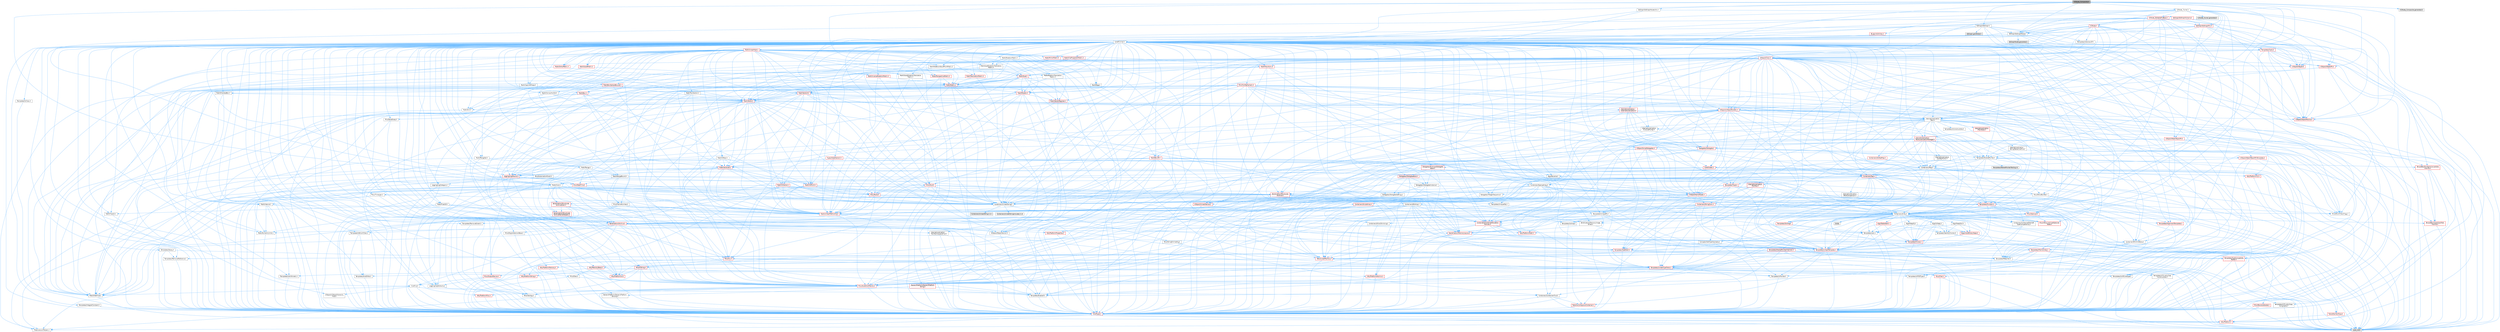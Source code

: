 digraph "K2Node_Composite.h"
{
 // INTERACTIVE_SVG=YES
 // LATEX_PDF_SIZE
  bgcolor="transparent";
  edge [fontname=Helvetica,fontsize=10,labelfontname=Helvetica,labelfontsize=10];
  node [fontname=Helvetica,fontsize=10,shape=box,height=0.2,width=0.4];
  Node1 [id="Node000001",label="K2Node_Composite.h",height=0.2,width=0.4,color="gray40", fillcolor="grey60", style="filled", fontcolor="black",tooltip=" "];
  Node1 -> Node2 [id="edge1_Node000001_Node000002",color="steelblue1",style="solid",tooltip=" "];
  Node2 [id="Node000002",label="Containers/Array.h",height=0.2,width=0.4,color="grey40", fillcolor="white", style="filled",URL="$df/dd0/Array_8h.html",tooltip=" "];
  Node2 -> Node3 [id="edge2_Node000002_Node000003",color="steelblue1",style="solid",tooltip=" "];
  Node3 [id="Node000003",label="CoreTypes.h",height=0.2,width=0.4,color="red", fillcolor="#FFF0F0", style="filled",URL="$dc/dec/CoreTypes_8h.html",tooltip=" "];
  Node3 -> Node4 [id="edge3_Node000003_Node000004",color="steelblue1",style="solid",tooltip=" "];
  Node4 [id="Node000004",label="HAL/Platform.h",height=0.2,width=0.4,color="red", fillcolor="#FFF0F0", style="filled",URL="$d9/dd0/Platform_8h.html",tooltip=" "];
  Node4 -> Node7 [id="edge4_Node000004_Node000007",color="steelblue1",style="solid",tooltip=" "];
  Node7 [id="Node000007",label="type_traits",height=0.2,width=0.4,color="grey60", fillcolor="#E0E0E0", style="filled",tooltip=" "];
  Node4 -> Node8 [id="edge5_Node000004_Node000008",color="steelblue1",style="solid",tooltip=" "];
  Node8 [id="Node000008",label="PreprocessorHelpers.h",height=0.2,width=0.4,color="grey40", fillcolor="white", style="filled",URL="$db/ddb/PreprocessorHelpers_8h.html",tooltip=" "];
  Node2 -> Node17 [id="edge6_Node000002_Node000017",color="steelblue1",style="solid",tooltip=" "];
  Node17 [id="Node000017",label="Misc/AssertionMacros.h",height=0.2,width=0.4,color="red", fillcolor="#FFF0F0", style="filled",URL="$d0/dfa/AssertionMacros_8h.html",tooltip=" "];
  Node17 -> Node3 [id="edge7_Node000017_Node000003",color="steelblue1",style="solid",tooltip=" "];
  Node17 -> Node4 [id="edge8_Node000017_Node000004",color="steelblue1",style="solid",tooltip=" "];
  Node17 -> Node18 [id="edge9_Node000017_Node000018",color="steelblue1",style="solid",tooltip=" "];
  Node18 [id="Node000018",label="HAL/PlatformMisc.h",height=0.2,width=0.4,color="red", fillcolor="#FFF0F0", style="filled",URL="$d0/df5/PlatformMisc_8h.html",tooltip=" "];
  Node18 -> Node3 [id="edge10_Node000018_Node000003",color="steelblue1",style="solid",tooltip=" "];
  Node17 -> Node8 [id="edge11_Node000017_Node000008",color="steelblue1",style="solid",tooltip=" "];
  Node17 -> Node54 [id="edge12_Node000017_Node000054",color="steelblue1",style="solid",tooltip=" "];
  Node54 [id="Node000054",label="Templates/EnableIf.h",height=0.2,width=0.4,color="grey40", fillcolor="white", style="filled",URL="$d7/d60/EnableIf_8h.html",tooltip=" "];
  Node54 -> Node3 [id="edge13_Node000054_Node000003",color="steelblue1",style="solid",tooltip=" "];
  Node17 -> Node60 [id="edge14_Node000017_Node000060",color="steelblue1",style="solid",tooltip=" "];
  Node60 [id="Node000060",label="Misc/VarArgs.h",height=0.2,width=0.4,color="grey40", fillcolor="white", style="filled",URL="$d5/d6f/VarArgs_8h.html",tooltip=" "];
  Node60 -> Node3 [id="edge15_Node000060_Node000003",color="steelblue1",style="solid",tooltip=" "];
  Node2 -> Node68 [id="edge16_Node000002_Node000068",color="steelblue1",style="solid",tooltip=" "];
  Node68 [id="Node000068",label="Misc/IntrusiveUnsetOptional\lState.h",height=0.2,width=0.4,color="red", fillcolor="#FFF0F0", style="filled",URL="$d2/d0a/IntrusiveUnsetOptionalState_8h.html",tooltip=" "];
  Node2 -> Node70 [id="edge17_Node000002_Node000070",color="steelblue1",style="solid",tooltip=" "];
  Node70 [id="Node000070",label="Misc/ReverseIterate.h",height=0.2,width=0.4,color="red", fillcolor="#FFF0F0", style="filled",URL="$db/de3/ReverseIterate_8h.html",tooltip=" "];
  Node70 -> Node4 [id="edge18_Node000070_Node000004",color="steelblue1",style="solid",tooltip=" "];
  Node2 -> Node72 [id="edge19_Node000002_Node000072",color="steelblue1",style="solid",tooltip=" "];
  Node72 [id="Node000072",label="HAL/UnrealMemory.h",height=0.2,width=0.4,color="red", fillcolor="#FFF0F0", style="filled",URL="$d9/d96/UnrealMemory_8h.html",tooltip=" "];
  Node72 -> Node3 [id="edge20_Node000072_Node000003",color="steelblue1",style="solid",tooltip=" "];
  Node72 -> Node76 [id="edge21_Node000072_Node000076",color="steelblue1",style="solid",tooltip=" "];
  Node76 [id="Node000076",label="HAL/MemoryBase.h",height=0.2,width=0.4,color="red", fillcolor="#FFF0F0", style="filled",URL="$d6/d9f/MemoryBase_8h.html",tooltip=" "];
  Node76 -> Node3 [id="edge22_Node000076_Node000003",color="steelblue1",style="solid",tooltip=" "];
  Node76 -> Node47 [id="edge23_Node000076_Node000047",color="steelblue1",style="solid",tooltip=" "];
  Node47 [id="Node000047",label="HAL/PlatformAtomics.h",height=0.2,width=0.4,color="red", fillcolor="#FFF0F0", style="filled",URL="$d3/d36/PlatformAtomics_8h.html",tooltip=" "];
  Node47 -> Node3 [id="edge24_Node000047_Node000003",color="steelblue1",style="solid",tooltip=" "];
  Node76 -> Node30 [id="edge25_Node000076_Node000030",color="steelblue1",style="solid",tooltip=" "];
  Node30 [id="Node000030",label="HAL/PlatformCrt.h",height=0.2,width=0.4,color="red", fillcolor="#FFF0F0", style="filled",URL="$d8/d75/PlatformCrt_8h.html",tooltip=" "];
  Node76 -> Node77 [id="edge26_Node000076_Node000077",color="steelblue1",style="solid",tooltip=" "];
  Node77 [id="Node000077",label="Misc/Exec.h",height=0.2,width=0.4,color="grey40", fillcolor="white", style="filled",URL="$de/ddb/Exec_8h.html",tooltip=" "];
  Node77 -> Node3 [id="edge27_Node000077_Node000003",color="steelblue1",style="solid",tooltip=" "];
  Node77 -> Node17 [id="edge28_Node000077_Node000017",color="steelblue1",style="solid",tooltip=" "];
  Node76 -> Node78 [id="edge29_Node000076_Node000078",color="steelblue1",style="solid",tooltip=" "];
  Node78 [id="Node000078",label="Misc/OutputDevice.h",height=0.2,width=0.4,color="red", fillcolor="#FFF0F0", style="filled",URL="$d7/d32/OutputDevice_8h.html",tooltip=" "];
  Node78 -> Node25 [id="edge30_Node000078_Node000025",color="steelblue1",style="solid",tooltip=" "];
  Node25 [id="Node000025",label="CoreFwd.h",height=0.2,width=0.4,color="grey40", fillcolor="white", style="filled",URL="$d1/d1e/CoreFwd_8h.html",tooltip=" "];
  Node25 -> Node3 [id="edge31_Node000025_Node000003",color="steelblue1",style="solid",tooltip=" "];
  Node25 -> Node26 [id="edge32_Node000025_Node000026",color="steelblue1",style="solid",tooltip=" "];
  Node26 [id="Node000026",label="Containers/ContainersFwd.h",height=0.2,width=0.4,color="grey40", fillcolor="white", style="filled",URL="$d4/d0a/ContainersFwd_8h.html",tooltip=" "];
  Node26 -> Node4 [id="edge33_Node000026_Node000004",color="steelblue1",style="solid",tooltip=" "];
  Node26 -> Node3 [id="edge34_Node000026_Node000003",color="steelblue1",style="solid",tooltip=" "];
  Node26 -> Node23 [id="edge35_Node000026_Node000023",color="steelblue1",style="solid",tooltip=" "];
  Node23 [id="Node000023",label="Traits/IsContiguousContainer.h",height=0.2,width=0.4,color="red", fillcolor="#FFF0F0", style="filled",URL="$d5/d3c/IsContiguousContainer_8h.html",tooltip=" "];
  Node23 -> Node3 [id="edge36_Node000023_Node000003",color="steelblue1",style="solid",tooltip=" "];
  Node25 -> Node27 [id="edge37_Node000025_Node000027",color="steelblue1",style="solid",tooltip=" "];
  Node27 [id="Node000027",label="Math/MathFwd.h",height=0.2,width=0.4,color="grey40", fillcolor="white", style="filled",URL="$d2/d10/MathFwd_8h.html",tooltip=" "];
  Node27 -> Node4 [id="edge38_Node000027_Node000004",color="steelblue1",style="solid",tooltip=" "];
  Node25 -> Node28 [id="edge39_Node000025_Node000028",color="steelblue1",style="solid",tooltip=" "];
  Node28 [id="Node000028",label="UObject/UObjectHierarchy\lFwd.h",height=0.2,width=0.4,color="grey40", fillcolor="white", style="filled",URL="$d3/d13/UObjectHierarchyFwd_8h.html",tooltip=" "];
  Node78 -> Node3 [id="edge40_Node000078_Node000003",color="steelblue1",style="solid",tooltip=" "];
  Node78 -> Node79 [id="edge41_Node000078_Node000079",color="steelblue1",style="solid",tooltip=" "];
  Node79 [id="Node000079",label="Logging/LogVerbosity.h",height=0.2,width=0.4,color="grey40", fillcolor="white", style="filled",URL="$d2/d8f/LogVerbosity_8h.html",tooltip=" "];
  Node79 -> Node3 [id="edge42_Node000079_Node000003",color="steelblue1",style="solid",tooltip=" "];
  Node78 -> Node60 [id="edge43_Node000078_Node000060",color="steelblue1",style="solid",tooltip=" "];
  Node72 -> Node89 [id="edge44_Node000072_Node000089",color="steelblue1",style="solid",tooltip=" "];
  Node89 [id="Node000089",label="HAL/PlatformMemory.h",height=0.2,width=0.4,color="red", fillcolor="#FFF0F0", style="filled",URL="$de/d68/PlatformMemory_8h.html",tooltip=" "];
  Node89 -> Node3 [id="edge45_Node000089_Node000003",color="steelblue1",style="solid",tooltip=" "];
  Node72 -> Node92 [id="edge46_Node000072_Node000092",color="steelblue1",style="solid",tooltip=" "];
  Node92 [id="Node000092",label="Templates/IsPointer.h",height=0.2,width=0.4,color="grey40", fillcolor="white", style="filled",URL="$d7/d05/IsPointer_8h.html",tooltip=" "];
  Node92 -> Node3 [id="edge47_Node000092_Node000003",color="steelblue1",style="solid",tooltip=" "];
  Node2 -> Node93 [id="edge48_Node000002_Node000093",color="steelblue1",style="solid",tooltip=" "];
  Node93 [id="Node000093",label="Templates/UnrealTypeTraits.h",height=0.2,width=0.4,color="red", fillcolor="#FFF0F0", style="filled",URL="$d2/d2d/UnrealTypeTraits_8h.html",tooltip=" "];
  Node93 -> Node3 [id="edge49_Node000093_Node000003",color="steelblue1",style="solid",tooltip=" "];
  Node93 -> Node92 [id="edge50_Node000093_Node000092",color="steelblue1",style="solid",tooltip=" "];
  Node93 -> Node17 [id="edge51_Node000093_Node000017",color="steelblue1",style="solid",tooltip=" "];
  Node93 -> Node85 [id="edge52_Node000093_Node000085",color="steelblue1",style="solid",tooltip=" "];
  Node85 [id="Node000085",label="Templates/AndOrNot.h",height=0.2,width=0.4,color="grey40", fillcolor="white", style="filled",URL="$db/d0a/AndOrNot_8h.html",tooltip=" "];
  Node85 -> Node3 [id="edge53_Node000085_Node000003",color="steelblue1",style="solid",tooltip=" "];
  Node93 -> Node54 [id="edge54_Node000093_Node000054",color="steelblue1",style="solid",tooltip=" "];
  Node93 -> Node94 [id="edge55_Node000093_Node000094",color="steelblue1",style="solid",tooltip=" "];
  Node94 [id="Node000094",label="Templates/IsArithmetic.h",height=0.2,width=0.4,color="grey40", fillcolor="white", style="filled",URL="$d2/d5d/IsArithmetic_8h.html",tooltip=" "];
  Node94 -> Node3 [id="edge56_Node000094_Node000003",color="steelblue1",style="solid",tooltip=" "];
  Node93 -> Node96 [id="edge57_Node000093_Node000096",color="steelblue1",style="solid",tooltip=" "];
  Node96 [id="Node000096",label="Templates/IsPODType.h",height=0.2,width=0.4,color="grey40", fillcolor="white", style="filled",URL="$d7/db1/IsPODType_8h.html",tooltip=" "];
  Node96 -> Node3 [id="edge58_Node000096_Node000003",color="steelblue1",style="solid",tooltip=" "];
  Node93 -> Node97 [id="edge59_Node000093_Node000097",color="steelblue1",style="solid",tooltip=" "];
  Node97 [id="Node000097",label="Templates/IsUECoreType.h",height=0.2,width=0.4,color="grey40", fillcolor="white", style="filled",URL="$d1/db8/IsUECoreType_8h.html",tooltip=" "];
  Node97 -> Node3 [id="edge60_Node000097_Node000003",color="steelblue1",style="solid",tooltip=" "];
  Node97 -> Node7 [id="edge61_Node000097_Node000007",color="steelblue1",style="solid",tooltip=" "];
  Node93 -> Node86 [id="edge62_Node000093_Node000086",color="steelblue1",style="solid",tooltip=" "];
  Node86 [id="Node000086",label="Templates/IsTriviallyCopy\lConstructible.h",height=0.2,width=0.4,color="grey40", fillcolor="white", style="filled",URL="$d3/d78/IsTriviallyCopyConstructible_8h.html",tooltip=" "];
  Node86 -> Node3 [id="edge63_Node000086_Node000003",color="steelblue1",style="solid",tooltip=" "];
  Node86 -> Node7 [id="edge64_Node000086_Node000007",color="steelblue1",style="solid",tooltip=" "];
  Node2 -> Node98 [id="edge65_Node000002_Node000098",color="steelblue1",style="solid",tooltip=" "];
  Node98 [id="Node000098",label="Templates/UnrealTemplate.h",height=0.2,width=0.4,color="red", fillcolor="#FFF0F0", style="filled",URL="$d4/d24/UnrealTemplate_8h.html",tooltip=" "];
  Node98 -> Node3 [id="edge66_Node000098_Node000003",color="steelblue1",style="solid",tooltip=" "];
  Node98 -> Node92 [id="edge67_Node000098_Node000092",color="steelblue1",style="solid",tooltip=" "];
  Node98 -> Node72 [id="edge68_Node000098_Node000072",color="steelblue1",style="solid",tooltip=" "];
  Node98 -> Node93 [id="edge69_Node000098_Node000093",color="steelblue1",style="solid",tooltip=" "];
  Node98 -> Node101 [id="edge70_Node000098_Node000101",color="steelblue1",style="solid",tooltip=" "];
  Node101 [id="Node000101",label="Templates/RemoveReference.h",height=0.2,width=0.4,color="grey40", fillcolor="white", style="filled",URL="$da/dbe/RemoveReference_8h.html",tooltip=" "];
  Node101 -> Node3 [id="edge71_Node000101_Node000003",color="steelblue1",style="solid",tooltip=" "];
  Node98 -> Node62 [id="edge72_Node000098_Node000062",color="steelblue1",style="solid",tooltip=" "];
  Node62 [id="Node000062",label="Templates/Requires.h",height=0.2,width=0.4,color="grey40", fillcolor="white", style="filled",URL="$dc/d96/Requires_8h.html",tooltip=" "];
  Node62 -> Node54 [id="edge73_Node000062_Node000054",color="steelblue1",style="solid",tooltip=" "];
  Node62 -> Node7 [id="edge74_Node000062_Node000007",color="steelblue1",style="solid",tooltip=" "];
  Node98 -> Node102 [id="edge75_Node000098_Node000102",color="steelblue1",style="solid",tooltip=" "];
  Node102 [id="Node000102",label="Templates/TypeCompatible\lBytes.h",height=0.2,width=0.4,color="red", fillcolor="#FFF0F0", style="filled",URL="$df/d0a/TypeCompatibleBytes_8h.html",tooltip=" "];
  Node102 -> Node3 [id="edge76_Node000102_Node000003",color="steelblue1",style="solid",tooltip=" "];
  Node102 -> Node7 [id="edge77_Node000102_Node000007",color="steelblue1",style="solid",tooltip=" "];
  Node98 -> Node23 [id="edge78_Node000098_Node000023",color="steelblue1",style="solid",tooltip=" "];
  Node98 -> Node7 [id="edge79_Node000098_Node000007",color="steelblue1",style="solid",tooltip=" "];
  Node2 -> Node104 [id="edge80_Node000002_Node000104",color="steelblue1",style="solid",tooltip=" "];
  Node104 [id="Node000104",label="Containers/AllowShrinking.h",height=0.2,width=0.4,color="grey40", fillcolor="white", style="filled",URL="$d7/d1a/AllowShrinking_8h.html",tooltip=" "];
  Node104 -> Node3 [id="edge81_Node000104_Node000003",color="steelblue1",style="solid",tooltip=" "];
  Node2 -> Node105 [id="edge82_Node000002_Node000105",color="steelblue1",style="solid",tooltip=" "];
  Node105 [id="Node000105",label="Containers/ContainerAllocation\lPolicies.h",height=0.2,width=0.4,color="red", fillcolor="#FFF0F0", style="filled",URL="$d7/dff/ContainerAllocationPolicies_8h.html",tooltip=" "];
  Node105 -> Node3 [id="edge83_Node000105_Node000003",color="steelblue1",style="solid",tooltip=" "];
  Node105 -> Node105 [id="edge84_Node000105_Node000105",color="steelblue1",style="solid",tooltip=" "];
  Node105 -> Node107 [id="edge85_Node000105_Node000107",color="steelblue1",style="solid",tooltip=" "];
  Node107 [id="Node000107",label="HAL/PlatformMath.h",height=0.2,width=0.4,color="red", fillcolor="#FFF0F0", style="filled",URL="$dc/d53/PlatformMath_8h.html",tooltip=" "];
  Node107 -> Node3 [id="edge86_Node000107_Node000003",color="steelblue1",style="solid",tooltip=" "];
  Node105 -> Node72 [id="edge87_Node000105_Node000072",color="steelblue1",style="solid",tooltip=" "];
  Node105 -> Node40 [id="edge88_Node000105_Node000040",color="steelblue1",style="solid",tooltip=" "];
  Node40 [id="Node000040",label="Math/NumericLimits.h",height=0.2,width=0.4,color="grey40", fillcolor="white", style="filled",URL="$df/d1b/NumericLimits_8h.html",tooltip=" "];
  Node40 -> Node3 [id="edge89_Node000040_Node000003",color="steelblue1",style="solid",tooltip=" "];
  Node105 -> Node17 [id="edge90_Node000105_Node000017",color="steelblue1",style="solid",tooltip=" "];
  Node105 -> Node116 [id="edge91_Node000105_Node000116",color="steelblue1",style="solid",tooltip=" "];
  Node116 [id="Node000116",label="Templates/MemoryOps.h",height=0.2,width=0.4,color="red", fillcolor="#FFF0F0", style="filled",URL="$db/dea/MemoryOps_8h.html",tooltip=" "];
  Node116 -> Node3 [id="edge92_Node000116_Node000003",color="steelblue1",style="solid",tooltip=" "];
  Node116 -> Node72 [id="edge93_Node000116_Node000072",color="steelblue1",style="solid",tooltip=" "];
  Node116 -> Node87 [id="edge94_Node000116_Node000087",color="steelblue1",style="solid",tooltip=" "];
  Node87 [id="Node000087",label="Templates/IsTriviallyCopy\lAssignable.h",height=0.2,width=0.4,color="grey40", fillcolor="white", style="filled",URL="$d2/df2/IsTriviallyCopyAssignable_8h.html",tooltip=" "];
  Node87 -> Node3 [id="edge95_Node000087_Node000003",color="steelblue1",style="solid",tooltip=" "];
  Node87 -> Node7 [id="edge96_Node000087_Node000007",color="steelblue1",style="solid",tooltip=" "];
  Node116 -> Node86 [id="edge97_Node000116_Node000086",color="steelblue1",style="solid",tooltip=" "];
  Node116 -> Node62 [id="edge98_Node000116_Node000062",color="steelblue1",style="solid",tooltip=" "];
  Node116 -> Node93 [id="edge99_Node000116_Node000093",color="steelblue1",style="solid",tooltip=" "];
  Node116 -> Node7 [id="edge100_Node000116_Node000007",color="steelblue1",style="solid",tooltip=" "];
  Node105 -> Node102 [id="edge101_Node000105_Node000102",color="steelblue1",style="solid",tooltip=" "];
  Node105 -> Node7 [id="edge102_Node000105_Node000007",color="steelblue1",style="solid",tooltip=" "];
  Node2 -> Node117 [id="edge103_Node000002_Node000117",color="steelblue1",style="solid",tooltip=" "];
  Node117 [id="Node000117",label="Containers/ContainerElement\lTypeCompatibility.h",height=0.2,width=0.4,color="grey40", fillcolor="white", style="filled",URL="$df/ddf/ContainerElementTypeCompatibility_8h.html",tooltip=" "];
  Node117 -> Node3 [id="edge104_Node000117_Node000003",color="steelblue1",style="solid",tooltip=" "];
  Node117 -> Node93 [id="edge105_Node000117_Node000093",color="steelblue1",style="solid",tooltip=" "];
  Node2 -> Node118 [id="edge106_Node000002_Node000118",color="steelblue1",style="solid",tooltip=" "];
  Node118 [id="Node000118",label="Serialization/Archive.h",height=0.2,width=0.4,color="red", fillcolor="#FFF0F0", style="filled",URL="$d7/d3b/Archive_8h.html",tooltip=" "];
  Node118 -> Node25 [id="edge107_Node000118_Node000025",color="steelblue1",style="solid",tooltip=" "];
  Node118 -> Node3 [id="edge108_Node000118_Node000003",color="steelblue1",style="solid",tooltip=" "];
  Node118 -> Node119 [id="edge109_Node000118_Node000119",color="steelblue1",style="solid",tooltip=" "];
  Node119 [id="Node000119",label="HAL/PlatformProperties.h",height=0.2,width=0.4,color="red", fillcolor="#FFF0F0", style="filled",URL="$d9/db0/PlatformProperties_8h.html",tooltip=" "];
  Node119 -> Node3 [id="edge110_Node000119_Node000003",color="steelblue1",style="solid",tooltip=" "];
  Node118 -> Node122 [id="edge111_Node000118_Node000122",color="steelblue1",style="solid",tooltip=" "];
  Node122 [id="Node000122",label="Internationalization\l/TextNamespaceFwd.h",height=0.2,width=0.4,color="grey40", fillcolor="white", style="filled",URL="$d8/d97/TextNamespaceFwd_8h.html",tooltip=" "];
  Node122 -> Node3 [id="edge112_Node000122_Node000003",color="steelblue1",style="solid",tooltip=" "];
  Node118 -> Node27 [id="edge113_Node000118_Node000027",color="steelblue1",style="solid",tooltip=" "];
  Node118 -> Node17 [id="edge114_Node000118_Node000017",color="steelblue1",style="solid",tooltip=" "];
  Node118 -> Node123 [id="edge115_Node000118_Node000123",color="steelblue1",style="solid",tooltip=" "];
  Node123 [id="Node000123",label="Misc/EngineVersionBase.h",height=0.2,width=0.4,color="grey40", fillcolor="white", style="filled",URL="$d5/d2b/EngineVersionBase_8h.html",tooltip=" "];
  Node123 -> Node3 [id="edge116_Node000123_Node000003",color="steelblue1",style="solid",tooltip=" "];
  Node118 -> Node60 [id="edge117_Node000118_Node000060",color="steelblue1",style="solid",tooltip=" "];
  Node118 -> Node54 [id="edge118_Node000118_Node000054",color="steelblue1",style="solid",tooltip=" "];
  Node118 -> Node126 [id="edge119_Node000118_Node000126",color="steelblue1",style="solid",tooltip=" "];
  Node126 [id="Node000126",label="Templates/IsEnumClass.h",height=0.2,width=0.4,color="grey40", fillcolor="white", style="filled",URL="$d7/d15/IsEnumClass_8h.html",tooltip=" "];
  Node126 -> Node3 [id="edge120_Node000126_Node000003",color="steelblue1",style="solid",tooltip=" "];
  Node126 -> Node85 [id="edge121_Node000126_Node000085",color="steelblue1",style="solid",tooltip=" "];
  Node118 -> Node98 [id="edge122_Node000118_Node000098",color="steelblue1",style="solid",tooltip=" "];
  Node118 -> Node127 [id="edge123_Node000118_Node000127",color="steelblue1",style="solid",tooltip=" "];
  Node127 [id="Node000127",label="UObject/ObjectVersion.h",height=0.2,width=0.4,color="grey40", fillcolor="white", style="filled",URL="$da/d63/ObjectVersion_8h.html",tooltip=" "];
  Node127 -> Node3 [id="edge124_Node000127_Node000003",color="steelblue1",style="solid",tooltip=" "];
  Node2 -> Node128 [id="edge125_Node000002_Node000128",color="steelblue1",style="solid",tooltip=" "];
  Node128 [id="Node000128",label="Serialization/MemoryImage\lWriter.h",height=0.2,width=0.4,color="grey40", fillcolor="white", style="filled",URL="$d0/d08/MemoryImageWriter_8h.html",tooltip=" "];
  Node128 -> Node3 [id="edge126_Node000128_Node000003",color="steelblue1",style="solid",tooltip=" "];
  Node128 -> Node129 [id="edge127_Node000128_Node000129",color="steelblue1",style="solid",tooltip=" "];
  Node129 [id="Node000129",label="Serialization/MemoryLayout.h",height=0.2,width=0.4,color="red", fillcolor="#FFF0F0", style="filled",URL="$d7/d66/MemoryLayout_8h.html",tooltip=" "];
  Node129 -> Node132 [id="edge128_Node000129_Node000132",color="steelblue1",style="solid",tooltip=" "];
  Node132 [id="Node000132",label="Containers/EnumAsByte.h",height=0.2,width=0.4,color="grey40", fillcolor="white", style="filled",URL="$d6/d9a/EnumAsByte_8h.html",tooltip=" "];
  Node132 -> Node3 [id="edge129_Node000132_Node000003",color="steelblue1",style="solid",tooltip=" "];
  Node132 -> Node96 [id="edge130_Node000132_Node000096",color="steelblue1",style="solid",tooltip=" "];
  Node132 -> Node133 [id="edge131_Node000132_Node000133",color="steelblue1",style="solid",tooltip=" "];
  Node133 [id="Node000133",label="Templates/TypeHash.h",height=0.2,width=0.4,color="red", fillcolor="#FFF0F0", style="filled",URL="$d1/d62/TypeHash_8h.html",tooltip=" "];
  Node133 -> Node3 [id="edge132_Node000133_Node000003",color="steelblue1",style="solid",tooltip=" "];
  Node133 -> Node62 [id="edge133_Node000133_Node000062",color="steelblue1",style="solid",tooltip=" "];
  Node133 -> Node134 [id="edge134_Node000133_Node000134",color="steelblue1",style="solid",tooltip=" "];
  Node134 [id="Node000134",label="Misc/Crc.h",height=0.2,width=0.4,color="red", fillcolor="#FFF0F0", style="filled",URL="$d4/dd2/Crc_8h.html",tooltip=" "];
  Node134 -> Node3 [id="edge135_Node000134_Node000003",color="steelblue1",style="solid",tooltip=" "];
  Node134 -> Node74 [id="edge136_Node000134_Node000074",color="steelblue1",style="solid",tooltip=" "];
  Node74 [id="Node000074",label="HAL/PlatformString.h",height=0.2,width=0.4,color="red", fillcolor="#FFF0F0", style="filled",URL="$db/db5/PlatformString_8h.html",tooltip=" "];
  Node74 -> Node3 [id="edge137_Node000074_Node000003",color="steelblue1",style="solid",tooltip=" "];
  Node134 -> Node17 [id="edge138_Node000134_Node000017",color="steelblue1",style="solid",tooltip=" "];
  Node134 -> Node135 [id="edge139_Node000134_Node000135",color="steelblue1",style="solid",tooltip=" "];
  Node135 [id="Node000135",label="Misc/CString.h",height=0.2,width=0.4,color="red", fillcolor="#FFF0F0", style="filled",URL="$d2/d49/CString_8h.html",tooltip=" "];
  Node135 -> Node3 [id="edge140_Node000135_Node000003",color="steelblue1",style="solid",tooltip=" "];
  Node135 -> Node30 [id="edge141_Node000135_Node000030",color="steelblue1",style="solid",tooltip=" "];
  Node135 -> Node74 [id="edge142_Node000135_Node000074",color="steelblue1",style="solid",tooltip=" "];
  Node135 -> Node17 [id="edge143_Node000135_Node000017",color="steelblue1",style="solid",tooltip=" "];
  Node135 -> Node136 [id="edge144_Node000135_Node000136",color="steelblue1",style="solid",tooltip=" "];
  Node136 [id="Node000136",label="Misc/Char.h",height=0.2,width=0.4,color="red", fillcolor="#FFF0F0", style="filled",URL="$d0/d58/Char_8h.html",tooltip=" "];
  Node136 -> Node3 [id="edge145_Node000136_Node000003",color="steelblue1",style="solid",tooltip=" "];
  Node136 -> Node7 [id="edge146_Node000136_Node000007",color="steelblue1",style="solid",tooltip=" "];
  Node135 -> Node60 [id="edge147_Node000135_Node000060",color="steelblue1",style="solid",tooltip=" "];
  Node134 -> Node136 [id="edge148_Node000134_Node000136",color="steelblue1",style="solid",tooltip=" "];
  Node134 -> Node93 [id="edge149_Node000134_Node000093",color="steelblue1",style="solid",tooltip=" "];
  Node133 -> Node7 [id="edge150_Node000133_Node000007",color="steelblue1",style="solid",tooltip=" "];
  Node129 -> Node72 [id="edge151_Node000129_Node000072",color="steelblue1",style="solid",tooltip=" "];
  Node129 -> Node54 [id="edge152_Node000129_Node000054",color="steelblue1",style="solid",tooltip=" "];
  Node129 -> Node98 [id="edge153_Node000129_Node000098",color="steelblue1",style="solid",tooltip=" "];
  Node2 -> Node142 [id="edge154_Node000002_Node000142",color="steelblue1",style="solid",tooltip=" "];
  Node142 [id="Node000142",label="Algo/Heapify.h",height=0.2,width=0.4,color="grey40", fillcolor="white", style="filled",URL="$d0/d2a/Heapify_8h.html",tooltip=" "];
  Node142 -> Node143 [id="edge155_Node000142_Node000143",color="steelblue1",style="solid",tooltip=" "];
  Node143 [id="Node000143",label="Algo/Impl/BinaryHeap.h",height=0.2,width=0.4,color="red", fillcolor="#FFF0F0", style="filled",URL="$d7/da3/Algo_2Impl_2BinaryHeap_8h.html",tooltip=" "];
  Node143 -> Node144 [id="edge156_Node000143_Node000144",color="steelblue1",style="solid",tooltip=" "];
  Node144 [id="Node000144",label="Templates/Invoke.h",height=0.2,width=0.4,color="red", fillcolor="#FFF0F0", style="filled",URL="$d7/deb/Invoke_8h.html",tooltip=" "];
  Node144 -> Node3 [id="edge157_Node000144_Node000003",color="steelblue1",style="solid",tooltip=" "];
  Node144 -> Node98 [id="edge158_Node000144_Node000098",color="steelblue1",style="solid",tooltip=" "];
  Node144 -> Node7 [id="edge159_Node000144_Node000007",color="steelblue1",style="solid",tooltip=" "];
  Node143 -> Node7 [id="edge160_Node000143_Node000007",color="steelblue1",style="solid",tooltip=" "];
  Node142 -> Node148 [id="edge161_Node000142_Node000148",color="steelblue1",style="solid",tooltip=" "];
  Node148 [id="Node000148",label="Templates/IdentityFunctor.h",height=0.2,width=0.4,color="grey40", fillcolor="white", style="filled",URL="$d7/d2e/IdentityFunctor_8h.html",tooltip=" "];
  Node148 -> Node4 [id="edge162_Node000148_Node000004",color="steelblue1",style="solid",tooltip=" "];
  Node142 -> Node144 [id="edge163_Node000142_Node000144",color="steelblue1",style="solid",tooltip=" "];
  Node142 -> Node149 [id="edge164_Node000142_Node000149",color="steelblue1",style="solid",tooltip=" "];
  Node149 [id="Node000149",label="Templates/Less.h",height=0.2,width=0.4,color="grey40", fillcolor="white", style="filled",URL="$de/dc8/Less_8h.html",tooltip=" "];
  Node149 -> Node3 [id="edge165_Node000149_Node000003",color="steelblue1",style="solid",tooltip=" "];
  Node149 -> Node98 [id="edge166_Node000149_Node000098",color="steelblue1",style="solid",tooltip=" "];
  Node142 -> Node98 [id="edge167_Node000142_Node000098",color="steelblue1",style="solid",tooltip=" "];
  Node2 -> Node150 [id="edge168_Node000002_Node000150",color="steelblue1",style="solid",tooltip=" "];
  Node150 [id="Node000150",label="Algo/HeapSort.h",height=0.2,width=0.4,color="grey40", fillcolor="white", style="filled",URL="$d3/d92/HeapSort_8h.html",tooltip=" "];
  Node150 -> Node143 [id="edge169_Node000150_Node000143",color="steelblue1",style="solid",tooltip=" "];
  Node150 -> Node148 [id="edge170_Node000150_Node000148",color="steelblue1",style="solid",tooltip=" "];
  Node150 -> Node149 [id="edge171_Node000150_Node000149",color="steelblue1",style="solid",tooltip=" "];
  Node150 -> Node98 [id="edge172_Node000150_Node000098",color="steelblue1",style="solid",tooltip=" "];
  Node2 -> Node151 [id="edge173_Node000002_Node000151",color="steelblue1",style="solid",tooltip=" "];
  Node151 [id="Node000151",label="Algo/IsHeap.h",height=0.2,width=0.4,color="grey40", fillcolor="white", style="filled",URL="$de/d32/IsHeap_8h.html",tooltip=" "];
  Node151 -> Node143 [id="edge174_Node000151_Node000143",color="steelblue1",style="solid",tooltip=" "];
  Node151 -> Node148 [id="edge175_Node000151_Node000148",color="steelblue1",style="solid",tooltip=" "];
  Node151 -> Node144 [id="edge176_Node000151_Node000144",color="steelblue1",style="solid",tooltip=" "];
  Node151 -> Node149 [id="edge177_Node000151_Node000149",color="steelblue1",style="solid",tooltip=" "];
  Node151 -> Node98 [id="edge178_Node000151_Node000098",color="steelblue1",style="solid",tooltip=" "];
  Node2 -> Node143 [id="edge179_Node000002_Node000143",color="steelblue1",style="solid",tooltip=" "];
  Node2 -> Node152 [id="edge180_Node000002_Node000152",color="steelblue1",style="solid",tooltip=" "];
  Node152 [id="Node000152",label="Algo/StableSort.h",height=0.2,width=0.4,color="red", fillcolor="#FFF0F0", style="filled",URL="$d7/d3c/StableSort_8h.html",tooltip=" "];
  Node152 -> Node148 [id="edge181_Node000152_Node000148",color="steelblue1",style="solid",tooltip=" "];
  Node152 -> Node144 [id="edge182_Node000152_Node000144",color="steelblue1",style="solid",tooltip=" "];
  Node152 -> Node149 [id="edge183_Node000152_Node000149",color="steelblue1",style="solid",tooltip=" "];
  Node152 -> Node98 [id="edge184_Node000152_Node000098",color="steelblue1",style="solid",tooltip=" "];
  Node2 -> Node155 [id="edge185_Node000002_Node000155",color="steelblue1",style="solid",tooltip=" "];
  Node155 [id="Node000155",label="Concepts/GetTypeHashable.h",height=0.2,width=0.4,color="grey40", fillcolor="white", style="filled",URL="$d3/da2/GetTypeHashable_8h.html",tooltip=" "];
  Node155 -> Node3 [id="edge186_Node000155_Node000003",color="steelblue1",style="solid",tooltip=" "];
  Node155 -> Node133 [id="edge187_Node000155_Node000133",color="steelblue1",style="solid",tooltip=" "];
  Node2 -> Node148 [id="edge188_Node000002_Node000148",color="steelblue1",style="solid",tooltip=" "];
  Node2 -> Node144 [id="edge189_Node000002_Node000144",color="steelblue1",style="solid",tooltip=" "];
  Node2 -> Node149 [id="edge190_Node000002_Node000149",color="steelblue1",style="solid",tooltip=" "];
  Node2 -> Node156 [id="edge191_Node000002_Node000156",color="steelblue1",style="solid",tooltip=" "];
  Node156 [id="Node000156",label="Templates/LosesQualifiers\lFromTo.h",height=0.2,width=0.4,color="red", fillcolor="#FFF0F0", style="filled",URL="$d2/db3/LosesQualifiersFromTo_8h.html",tooltip=" "];
  Node156 -> Node7 [id="edge192_Node000156_Node000007",color="steelblue1",style="solid",tooltip=" "];
  Node2 -> Node62 [id="edge193_Node000002_Node000062",color="steelblue1",style="solid",tooltip=" "];
  Node2 -> Node157 [id="edge194_Node000002_Node000157",color="steelblue1",style="solid",tooltip=" "];
  Node157 [id="Node000157",label="Templates/Sorting.h",height=0.2,width=0.4,color="red", fillcolor="#FFF0F0", style="filled",URL="$d3/d9e/Sorting_8h.html",tooltip=" "];
  Node157 -> Node3 [id="edge195_Node000157_Node000003",color="steelblue1",style="solid",tooltip=" "];
  Node157 -> Node107 [id="edge196_Node000157_Node000107",color="steelblue1",style="solid",tooltip=" "];
  Node157 -> Node149 [id="edge197_Node000157_Node000149",color="steelblue1",style="solid",tooltip=" "];
  Node2 -> Node161 [id="edge198_Node000002_Node000161",color="steelblue1",style="solid",tooltip=" "];
  Node161 [id="Node000161",label="Templates/AlignmentTemplates.h",height=0.2,width=0.4,color="red", fillcolor="#FFF0F0", style="filled",URL="$dd/d32/AlignmentTemplates_8h.html",tooltip=" "];
  Node161 -> Node3 [id="edge199_Node000161_Node000003",color="steelblue1",style="solid",tooltip=" "];
  Node161 -> Node92 [id="edge200_Node000161_Node000092",color="steelblue1",style="solid",tooltip=" "];
  Node2 -> Node21 [id="edge201_Node000002_Node000021",color="steelblue1",style="solid",tooltip=" "];
  Node21 [id="Node000021",label="Traits/ElementType.h",height=0.2,width=0.4,color="red", fillcolor="#FFF0F0", style="filled",URL="$d5/d4f/ElementType_8h.html",tooltip=" "];
  Node21 -> Node4 [id="edge202_Node000021_Node000004",color="steelblue1",style="solid",tooltip=" "];
  Node21 -> Node7 [id="edge203_Node000021_Node000007",color="steelblue1",style="solid",tooltip=" "];
  Node2 -> Node113 [id="edge204_Node000002_Node000113",color="steelblue1",style="solid",tooltip=" "];
  Node113 [id="Node000113",label="limits",height=0.2,width=0.4,color="grey60", fillcolor="#E0E0E0", style="filled",tooltip=" "];
  Node2 -> Node7 [id="edge205_Node000002_Node000007",color="steelblue1",style="solid",tooltip=" "];
  Node1 -> Node162 [id="edge206_Node000001_Node000162",color="steelblue1",style="solid",tooltip=" "];
  Node162 [id="Node000162",label="Containers/UnrealString.h",height=0.2,width=0.4,color="grey40", fillcolor="white", style="filled",URL="$d5/dba/UnrealString_8h.html",tooltip=" "];
  Node162 -> Node163 [id="edge207_Node000162_Node000163",color="steelblue1",style="solid",tooltip=" "];
  Node163 [id="Node000163",label="Containers/UnrealStringIncludes.h.inl",height=0.2,width=0.4,color="grey60", fillcolor="#E0E0E0", style="filled",tooltip=" "];
  Node162 -> Node164 [id="edge208_Node000162_Node000164",color="steelblue1",style="solid",tooltip=" "];
  Node164 [id="Node000164",label="Containers/UnrealString.h.inl",height=0.2,width=0.4,color="grey60", fillcolor="#E0E0E0", style="filled",tooltip=" "];
  Node162 -> Node165 [id="edge209_Node000162_Node000165",color="steelblue1",style="solid",tooltip=" "];
  Node165 [id="Node000165",label="Misc/StringFormatArg.h",height=0.2,width=0.4,color="grey40", fillcolor="white", style="filled",URL="$d2/d16/StringFormatArg_8h.html",tooltip=" "];
  Node165 -> Node26 [id="edge210_Node000165_Node000026",color="steelblue1",style="solid",tooltip=" "];
  Node1 -> Node166 [id="edge211_Node000001_Node000166",color="steelblue1",style="solid",tooltip=" "];
  Node166 [id="Node000166",label="CoreMinimal.h",height=0.2,width=0.4,color="grey40", fillcolor="white", style="filled",URL="$d7/d67/CoreMinimal_8h.html",tooltip=" "];
  Node166 -> Node3 [id="edge212_Node000166_Node000003",color="steelblue1",style="solid",tooltip=" "];
  Node166 -> Node25 [id="edge213_Node000166_Node000025",color="steelblue1",style="solid",tooltip=" "];
  Node166 -> Node28 [id="edge214_Node000166_Node000028",color="steelblue1",style="solid",tooltip=" "];
  Node166 -> Node26 [id="edge215_Node000166_Node000026",color="steelblue1",style="solid",tooltip=" "];
  Node166 -> Node60 [id="edge216_Node000166_Node000060",color="steelblue1",style="solid",tooltip=" "];
  Node166 -> Node79 [id="edge217_Node000166_Node000079",color="steelblue1",style="solid",tooltip=" "];
  Node166 -> Node78 [id="edge218_Node000166_Node000078",color="steelblue1",style="solid",tooltip=" "];
  Node166 -> Node30 [id="edge219_Node000166_Node000030",color="steelblue1",style="solid",tooltip=" "];
  Node166 -> Node18 [id="edge220_Node000166_Node000018",color="steelblue1",style="solid",tooltip=" "];
  Node166 -> Node17 [id="edge221_Node000166_Node000017",color="steelblue1",style="solid",tooltip=" "];
  Node166 -> Node92 [id="edge222_Node000166_Node000092",color="steelblue1",style="solid",tooltip=" "];
  Node166 -> Node89 [id="edge223_Node000166_Node000089",color="steelblue1",style="solid",tooltip=" "];
  Node166 -> Node47 [id="edge224_Node000166_Node000047",color="steelblue1",style="solid",tooltip=" "];
  Node166 -> Node77 [id="edge225_Node000166_Node000077",color="steelblue1",style="solid",tooltip=" "];
  Node166 -> Node76 [id="edge226_Node000166_Node000076",color="steelblue1",style="solid",tooltip=" "];
  Node166 -> Node72 [id="edge227_Node000166_Node000072",color="steelblue1",style="solid",tooltip=" "];
  Node166 -> Node94 [id="edge228_Node000166_Node000094",color="steelblue1",style="solid",tooltip=" "];
  Node166 -> Node85 [id="edge229_Node000166_Node000085",color="steelblue1",style="solid",tooltip=" "];
  Node166 -> Node96 [id="edge230_Node000166_Node000096",color="steelblue1",style="solid",tooltip=" "];
  Node166 -> Node97 [id="edge231_Node000166_Node000097",color="steelblue1",style="solid",tooltip=" "];
  Node166 -> Node86 [id="edge232_Node000166_Node000086",color="steelblue1",style="solid",tooltip=" "];
  Node166 -> Node93 [id="edge233_Node000166_Node000093",color="steelblue1",style="solid",tooltip=" "];
  Node166 -> Node54 [id="edge234_Node000166_Node000054",color="steelblue1",style="solid",tooltip=" "];
  Node166 -> Node101 [id="edge235_Node000166_Node000101",color="steelblue1",style="solid",tooltip=" "];
  Node166 -> Node167 [id="edge236_Node000166_Node000167",color="steelblue1",style="solid",tooltip=" "];
  Node167 [id="Node000167",label="Templates/IntegralConstant.h",height=0.2,width=0.4,color="grey40", fillcolor="white", style="filled",URL="$db/d1b/IntegralConstant_8h.html",tooltip=" "];
  Node167 -> Node3 [id="edge237_Node000167_Node000003",color="steelblue1",style="solid",tooltip=" "];
  Node166 -> Node168 [id="edge238_Node000166_Node000168",color="steelblue1",style="solid",tooltip=" "];
  Node168 [id="Node000168",label="Templates/IsClass.h",height=0.2,width=0.4,color="grey40", fillcolor="white", style="filled",URL="$db/dcb/IsClass_8h.html",tooltip=" "];
  Node168 -> Node3 [id="edge239_Node000168_Node000003",color="steelblue1",style="solid",tooltip=" "];
  Node166 -> Node102 [id="edge240_Node000166_Node000102",color="steelblue1",style="solid",tooltip=" "];
  Node166 -> Node23 [id="edge241_Node000166_Node000023",color="steelblue1",style="solid",tooltip=" "];
  Node166 -> Node98 [id="edge242_Node000166_Node000098",color="steelblue1",style="solid",tooltip=" "];
  Node166 -> Node40 [id="edge243_Node000166_Node000040",color="steelblue1",style="solid",tooltip=" "];
  Node166 -> Node107 [id="edge244_Node000166_Node000107",color="steelblue1",style="solid",tooltip=" "];
  Node166 -> Node87 [id="edge245_Node000166_Node000087",color="steelblue1",style="solid",tooltip=" "];
  Node166 -> Node116 [id="edge246_Node000166_Node000116",color="steelblue1",style="solid",tooltip=" "];
  Node166 -> Node105 [id="edge247_Node000166_Node000105",color="steelblue1",style="solid",tooltip=" "];
  Node166 -> Node126 [id="edge248_Node000166_Node000126",color="steelblue1",style="solid",tooltip=" "];
  Node166 -> Node119 [id="edge249_Node000166_Node000119",color="steelblue1",style="solid",tooltip=" "];
  Node166 -> Node123 [id="edge250_Node000166_Node000123",color="steelblue1",style="solid",tooltip=" "];
  Node166 -> Node122 [id="edge251_Node000166_Node000122",color="steelblue1",style="solid",tooltip=" "];
  Node166 -> Node118 [id="edge252_Node000166_Node000118",color="steelblue1",style="solid",tooltip=" "];
  Node166 -> Node149 [id="edge253_Node000166_Node000149",color="steelblue1",style="solid",tooltip=" "];
  Node166 -> Node157 [id="edge254_Node000166_Node000157",color="steelblue1",style="solid",tooltip=" "];
  Node166 -> Node136 [id="edge255_Node000166_Node000136",color="steelblue1",style="solid",tooltip=" "];
  Node166 -> Node169 [id="edge256_Node000166_Node000169",color="steelblue1",style="solid",tooltip=" "];
  Node169 [id="Node000169",label="GenericPlatform/GenericPlatform\lStricmp.h",height=0.2,width=0.4,color="grey40", fillcolor="white", style="filled",URL="$d2/d86/GenericPlatformStricmp_8h.html",tooltip=" "];
  Node169 -> Node3 [id="edge257_Node000169_Node000003",color="steelblue1",style="solid",tooltip=" "];
  Node166 -> Node170 [id="edge258_Node000166_Node000170",color="steelblue1",style="solid",tooltip=" "];
  Node170 [id="Node000170",label="GenericPlatform/GenericPlatform\lString.h",height=0.2,width=0.4,color="red", fillcolor="#FFF0F0", style="filled",URL="$dd/d20/GenericPlatformString_8h.html",tooltip=" "];
  Node170 -> Node3 [id="edge259_Node000170_Node000003",color="steelblue1",style="solid",tooltip=" "];
  Node170 -> Node169 [id="edge260_Node000170_Node000169",color="steelblue1",style="solid",tooltip=" "];
  Node170 -> Node54 [id="edge261_Node000170_Node000054",color="steelblue1",style="solid",tooltip=" "];
  Node170 -> Node7 [id="edge262_Node000170_Node000007",color="steelblue1",style="solid",tooltip=" "];
  Node166 -> Node74 [id="edge263_Node000166_Node000074",color="steelblue1",style="solid",tooltip=" "];
  Node166 -> Node135 [id="edge264_Node000166_Node000135",color="steelblue1",style="solid",tooltip=" "];
  Node166 -> Node134 [id="edge265_Node000166_Node000134",color="steelblue1",style="solid",tooltip=" "];
  Node166 -> Node160 [id="edge266_Node000166_Node000160",color="steelblue1",style="solid",tooltip=" "];
  Node160 [id="Node000160",label="Math/UnrealMathUtility.h",height=0.2,width=0.4,color="red", fillcolor="#FFF0F0", style="filled",URL="$db/db8/UnrealMathUtility_8h.html",tooltip=" "];
  Node160 -> Node3 [id="edge267_Node000160_Node000003",color="steelblue1",style="solid",tooltip=" "];
  Node160 -> Node17 [id="edge268_Node000160_Node000017",color="steelblue1",style="solid",tooltip=" "];
  Node160 -> Node107 [id="edge269_Node000160_Node000107",color="steelblue1",style="solid",tooltip=" "];
  Node160 -> Node27 [id="edge270_Node000160_Node000027",color="steelblue1",style="solid",tooltip=" "];
  Node160 -> Node62 [id="edge271_Node000160_Node000062",color="steelblue1",style="solid",tooltip=" "];
  Node166 -> Node162 [id="edge272_Node000166_Node000162",color="steelblue1",style="solid",tooltip=" "];
  Node166 -> Node2 [id="edge273_Node000166_Node000002",color="steelblue1",style="solid",tooltip=" "];
  Node166 -> Node173 [id="edge274_Node000166_Node000173",color="steelblue1",style="solid",tooltip=" "];
  Node173 [id="Node000173",label="Misc/FrameNumber.h",height=0.2,width=0.4,color="grey40", fillcolor="white", style="filled",URL="$dd/dbd/FrameNumber_8h.html",tooltip=" "];
  Node173 -> Node3 [id="edge275_Node000173_Node000003",color="steelblue1",style="solid",tooltip=" "];
  Node173 -> Node40 [id="edge276_Node000173_Node000040",color="steelblue1",style="solid",tooltip=" "];
  Node173 -> Node160 [id="edge277_Node000173_Node000160",color="steelblue1",style="solid",tooltip=" "];
  Node173 -> Node54 [id="edge278_Node000173_Node000054",color="steelblue1",style="solid",tooltip=" "];
  Node173 -> Node93 [id="edge279_Node000173_Node000093",color="steelblue1",style="solid",tooltip=" "];
  Node166 -> Node174 [id="edge280_Node000166_Node000174",color="steelblue1",style="solid",tooltip=" "];
  Node174 [id="Node000174",label="Misc/Timespan.h",height=0.2,width=0.4,color="grey40", fillcolor="white", style="filled",URL="$da/dd9/Timespan_8h.html",tooltip=" "];
  Node174 -> Node3 [id="edge281_Node000174_Node000003",color="steelblue1",style="solid",tooltip=" "];
  Node174 -> Node175 [id="edge282_Node000174_Node000175",color="steelblue1",style="solid",tooltip=" "];
  Node175 [id="Node000175",label="Math/Interval.h",height=0.2,width=0.4,color="grey40", fillcolor="white", style="filled",URL="$d1/d55/Interval_8h.html",tooltip=" "];
  Node175 -> Node3 [id="edge283_Node000175_Node000003",color="steelblue1",style="solid",tooltip=" "];
  Node175 -> Node94 [id="edge284_Node000175_Node000094",color="steelblue1",style="solid",tooltip=" "];
  Node175 -> Node93 [id="edge285_Node000175_Node000093",color="steelblue1",style="solid",tooltip=" "];
  Node175 -> Node40 [id="edge286_Node000175_Node000040",color="steelblue1",style="solid",tooltip=" "];
  Node175 -> Node160 [id="edge287_Node000175_Node000160",color="steelblue1",style="solid",tooltip=" "];
  Node174 -> Node160 [id="edge288_Node000174_Node000160",color="steelblue1",style="solid",tooltip=" "];
  Node174 -> Node17 [id="edge289_Node000174_Node000017",color="steelblue1",style="solid",tooltip=" "];
  Node166 -> Node176 [id="edge290_Node000166_Node000176",color="steelblue1",style="solid",tooltip=" "];
  Node176 [id="Node000176",label="Containers/StringConv.h",height=0.2,width=0.4,color="red", fillcolor="#FFF0F0", style="filled",URL="$d3/ddf/StringConv_8h.html",tooltip=" "];
  Node176 -> Node3 [id="edge291_Node000176_Node000003",color="steelblue1",style="solid",tooltip=" "];
  Node176 -> Node17 [id="edge292_Node000176_Node000017",color="steelblue1",style="solid",tooltip=" "];
  Node176 -> Node105 [id="edge293_Node000176_Node000105",color="steelblue1",style="solid",tooltip=" "];
  Node176 -> Node2 [id="edge294_Node000176_Node000002",color="steelblue1",style="solid",tooltip=" "];
  Node176 -> Node135 [id="edge295_Node000176_Node000135",color="steelblue1",style="solid",tooltip=" "];
  Node176 -> Node177 [id="edge296_Node000176_Node000177",color="steelblue1",style="solid",tooltip=" "];
  Node177 [id="Node000177",label="Templates/IsArray.h",height=0.2,width=0.4,color="grey40", fillcolor="white", style="filled",URL="$d8/d8d/IsArray_8h.html",tooltip=" "];
  Node177 -> Node3 [id="edge297_Node000177_Node000003",color="steelblue1",style="solid",tooltip=" "];
  Node176 -> Node98 [id="edge298_Node000176_Node000098",color="steelblue1",style="solid",tooltip=" "];
  Node176 -> Node93 [id="edge299_Node000176_Node000093",color="steelblue1",style="solid",tooltip=" "];
  Node176 -> Node21 [id="edge300_Node000176_Node000021",color="steelblue1",style="solid",tooltip=" "];
  Node176 -> Node23 [id="edge301_Node000176_Node000023",color="steelblue1",style="solid",tooltip=" "];
  Node176 -> Node7 [id="edge302_Node000176_Node000007",color="steelblue1",style="solid",tooltip=" "];
  Node166 -> Node178 [id="edge303_Node000166_Node000178",color="steelblue1",style="solid",tooltip=" "];
  Node178 [id="Node000178",label="UObject/UnrealNames.h",height=0.2,width=0.4,color="red", fillcolor="#FFF0F0", style="filled",URL="$d8/db1/UnrealNames_8h.html",tooltip=" "];
  Node178 -> Node3 [id="edge304_Node000178_Node000003",color="steelblue1",style="solid",tooltip=" "];
  Node166 -> Node180 [id="edge305_Node000166_Node000180",color="steelblue1",style="solid",tooltip=" "];
  Node180 [id="Node000180",label="UObject/NameTypes.h",height=0.2,width=0.4,color="red", fillcolor="#FFF0F0", style="filled",URL="$d6/d35/NameTypes_8h.html",tooltip=" "];
  Node180 -> Node3 [id="edge306_Node000180_Node000003",color="steelblue1",style="solid",tooltip=" "];
  Node180 -> Node17 [id="edge307_Node000180_Node000017",color="steelblue1",style="solid",tooltip=" "];
  Node180 -> Node72 [id="edge308_Node000180_Node000072",color="steelblue1",style="solid",tooltip=" "];
  Node180 -> Node93 [id="edge309_Node000180_Node000093",color="steelblue1",style="solid",tooltip=" "];
  Node180 -> Node98 [id="edge310_Node000180_Node000098",color="steelblue1",style="solid",tooltip=" "];
  Node180 -> Node162 [id="edge311_Node000180_Node000162",color="steelblue1",style="solid",tooltip=" "];
  Node180 -> Node176 [id="edge312_Node000180_Node000176",color="steelblue1",style="solid",tooltip=" "];
  Node180 -> Node178 [id="edge313_Node000180_Node000178",color="steelblue1",style="solid",tooltip=" "];
  Node180 -> Node129 [id="edge314_Node000180_Node000129",color="steelblue1",style="solid",tooltip=" "];
  Node180 -> Node68 [id="edge315_Node000180_Node000068",color="steelblue1",style="solid",tooltip=" "];
  Node166 -> Node188 [id="edge316_Node000166_Node000188",color="steelblue1",style="solid",tooltip=" "];
  Node188 [id="Node000188",label="Misc/Parse.h",height=0.2,width=0.4,color="red", fillcolor="#FFF0F0", style="filled",URL="$dc/d71/Parse_8h.html",tooltip=" "];
  Node188 -> Node162 [id="edge317_Node000188_Node000162",color="steelblue1",style="solid",tooltip=" "];
  Node188 -> Node3 [id="edge318_Node000188_Node000003",color="steelblue1",style="solid",tooltip=" "];
  Node188 -> Node30 [id="edge319_Node000188_Node000030",color="steelblue1",style="solid",tooltip=" "];
  Node188 -> Node42 [id="edge320_Node000188_Node000042",color="steelblue1",style="solid",tooltip=" "];
  Node42 [id="Node000042",label="Misc/EnumClassFlags.h",height=0.2,width=0.4,color="grey40", fillcolor="white", style="filled",URL="$d8/de7/EnumClassFlags_8h.html",tooltip=" "];
  Node188 -> Node189 [id="edge321_Node000188_Node000189",color="steelblue1",style="solid",tooltip=" "];
  Node189 [id="Node000189",label="Templates/Function.h",height=0.2,width=0.4,color="red", fillcolor="#FFF0F0", style="filled",URL="$df/df5/Function_8h.html",tooltip=" "];
  Node189 -> Node3 [id="edge322_Node000189_Node000003",color="steelblue1",style="solid",tooltip=" "];
  Node189 -> Node17 [id="edge323_Node000189_Node000017",color="steelblue1",style="solid",tooltip=" "];
  Node189 -> Node68 [id="edge324_Node000189_Node000068",color="steelblue1",style="solid",tooltip=" "];
  Node189 -> Node72 [id="edge325_Node000189_Node000072",color="steelblue1",style="solid",tooltip=" "];
  Node189 -> Node93 [id="edge326_Node000189_Node000093",color="steelblue1",style="solid",tooltip=" "];
  Node189 -> Node144 [id="edge327_Node000189_Node000144",color="steelblue1",style="solid",tooltip=" "];
  Node189 -> Node98 [id="edge328_Node000189_Node000098",color="steelblue1",style="solid",tooltip=" "];
  Node189 -> Node62 [id="edge329_Node000189_Node000062",color="steelblue1",style="solid",tooltip=" "];
  Node189 -> Node160 [id="edge330_Node000189_Node000160",color="steelblue1",style="solid",tooltip=" "];
  Node189 -> Node7 [id="edge331_Node000189_Node000007",color="steelblue1",style="solid",tooltip=" "];
  Node166 -> Node161 [id="edge332_Node000166_Node000161",color="steelblue1",style="solid",tooltip=" "];
  Node166 -> Node191 [id="edge333_Node000166_Node000191",color="steelblue1",style="solid",tooltip=" "];
  Node191 [id="Node000191",label="Misc/StructBuilder.h",height=0.2,width=0.4,color="grey40", fillcolor="white", style="filled",URL="$d9/db3/StructBuilder_8h.html",tooltip=" "];
  Node191 -> Node3 [id="edge334_Node000191_Node000003",color="steelblue1",style="solid",tooltip=" "];
  Node191 -> Node160 [id="edge335_Node000191_Node000160",color="steelblue1",style="solid",tooltip=" "];
  Node191 -> Node161 [id="edge336_Node000191_Node000161",color="steelblue1",style="solid",tooltip=" "];
  Node166 -> Node109 [id="edge337_Node000166_Node000109",color="steelblue1",style="solid",tooltip=" "];
  Node109 [id="Node000109",label="Templates/Decay.h",height=0.2,width=0.4,color="grey40", fillcolor="white", style="filled",URL="$dd/d0f/Decay_8h.html",tooltip=" "];
  Node109 -> Node3 [id="edge338_Node000109_Node000003",color="steelblue1",style="solid",tooltip=" "];
  Node109 -> Node101 [id="edge339_Node000109_Node000101",color="steelblue1",style="solid",tooltip=" "];
  Node109 -> Node7 [id="edge340_Node000109_Node000007",color="steelblue1",style="solid",tooltip=" "];
  Node166 -> Node192 [id="edge341_Node000166_Node000192",color="steelblue1",style="solid",tooltip=" "];
  Node192 [id="Node000192",label="Templates/PointerIsConvertible\lFromTo.h",height=0.2,width=0.4,color="red", fillcolor="#FFF0F0", style="filled",URL="$d6/d65/PointerIsConvertibleFromTo_8h.html",tooltip=" "];
  Node192 -> Node3 [id="edge342_Node000192_Node000003",color="steelblue1",style="solid",tooltip=" "];
  Node192 -> Node156 [id="edge343_Node000192_Node000156",color="steelblue1",style="solid",tooltip=" "];
  Node192 -> Node7 [id="edge344_Node000192_Node000007",color="steelblue1",style="solid",tooltip=" "];
  Node166 -> Node144 [id="edge345_Node000166_Node000144",color="steelblue1",style="solid",tooltip=" "];
  Node166 -> Node189 [id="edge346_Node000166_Node000189",color="steelblue1",style="solid",tooltip=" "];
  Node166 -> Node133 [id="edge347_Node000166_Node000133",color="steelblue1",style="solid",tooltip=" "];
  Node166 -> Node193 [id="edge348_Node000166_Node000193",color="steelblue1",style="solid",tooltip=" "];
  Node193 [id="Node000193",label="Containers/ScriptArray.h",height=0.2,width=0.4,color="red", fillcolor="#FFF0F0", style="filled",URL="$dc/daf/ScriptArray_8h.html",tooltip=" "];
  Node193 -> Node3 [id="edge349_Node000193_Node000003",color="steelblue1",style="solid",tooltip=" "];
  Node193 -> Node17 [id="edge350_Node000193_Node000017",color="steelblue1",style="solid",tooltip=" "];
  Node193 -> Node72 [id="edge351_Node000193_Node000072",color="steelblue1",style="solid",tooltip=" "];
  Node193 -> Node104 [id="edge352_Node000193_Node000104",color="steelblue1",style="solid",tooltip=" "];
  Node193 -> Node105 [id="edge353_Node000193_Node000105",color="steelblue1",style="solid",tooltip=" "];
  Node193 -> Node2 [id="edge354_Node000193_Node000002",color="steelblue1",style="solid",tooltip=" "];
  Node166 -> Node194 [id="edge355_Node000166_Node000194",color="steelblue1",style="solid",tooltip=" "];
  Node194 [id="Node000194",label="Containers/BitArray.h",height=0.2,width=0.4,color="grey40", fillcolor="white", style="filled",URL="$d1/de4/BitArray_8h.html",tooltip=" "];
  Node194 -> Node105 [id="edge356_Node000194_Node000105",color="steelblue1",style="solid",tooltip=" "];
  Node194 -> Node3 [id="edge357_Node000194_Node000003",color="steelblue1",style="solid",tooltip=" "];
  Node194 -> Node47 [id="edge358_Node000194_Node000047",color="steelblue1",style="solid",tooltip=" "];
  Node194 -> Node72 [id="edge359_Node000194_Node000072",color="steelblue1",style="solid",tooltip=" "];
  Node194 -> Node160 [id="edge360_Node000194_Node000160",color="steelblue1",style="solid",tooltip=" "];
  Node194 -> Node17 [id="edge361_Node000194_Node000017",color="steelblue1",style="solid",tooltip=" "];
  Node194 -> Node42 [id="edge362_Node000194_Node000042",color="steelblue1",style="solid",tooltip=" "];
  Node194 -> Node118 [id="edge363_Node000194_Node000118",color="steelblue1",style="solid",tooltip=" "];
  Node194 -> Node128 [id="edge364_Node000194_Node000128",color="steelblue1",style="solid",tooltip=" "];
  Node194 -> Node129 [id="edge365_Node000194_Node000129",color="steelblue1",style="solid",tooltip=" "];
  Node194 -> Node54 [id="edge366_Node000194_Node000054",color="steelblue1",style="solid",tooltip=" "];
  Node194 -> Node144 [id="edge367_Node000194_Node000144",color="steelblue1",style="solid",tooltip=" "];
  Node194 -> Node98 [id="edge368_Node000194_Node000098",color="steelblue1",style="solid",tooltip=" "];
  Node194 -> Node93 [id="edge369_Node000194_Node000093",color="steelblue1",style="solid",tooltip=" "];
  Node166 -> Node195 [id="edge370_Node000166_Node000195",color="steelblue1",style="solid",tooltip=" "];
  Node195 [id="Node000195",label="Containers/SparseArray.h",height=0.2,width=0.4,color="grey40", fillcolor="white", style="filled",URL="$d5/dbf/SparseArray_8h.html",tooltip=" "];
  Node195 -> Node3 [id="edge371_Node000195_Node000003",color="steelblue1",style="solid",tooltip=" "];
  Node195 -> Node17 [id="edge372_Node000195_Node000017",color="steelblue1",style="solid",tooltip=" "];
  Node195 -> Node72 [id="edge373_Node000195_Node000072",color="steelblue1",style="solid",tooltip=" "];
  Node195 -> Node93 [id="edge374_Node000195_Node000093",color="steelblue1",style="solid",tooltip=" "];
  Node195 -> Node98 [id="edge375_Node000195_Node000098",color="steelblue1",style="solid",tooltip=" "];
  Node195 -> Node105 [id="edge376_Node000195_Node000105",color="steelblue1",style="solid",tooltip=" "];
  Node195 -> Node149 [id="edge377_Node000195_Node000149",color="steelblue1",style="solid",tooltip=" "];
  Node195 -> Node2 [id="edge378_Node000195_Node000002",color="steelblue1",style="solid",tooltip=" "];
  Node195 -> Node160 [id="edge379_Node000195_Node000160",color="steelblue1",style="solid",tooltip=" "];
  Node195 -> Node193 [id="edge380_Node000195_Node000193",color="steelblue1",style="solid",tooltip=" "];
  Node195 -> Node194 [id="edge381_Node000195_Node000194",color="steelblue1",style="solid",tooltip=" "];
  Node195 -> Node196 [id="edge382_Node000195_Node000196",color="steelblue1",style="solid",tooltip=" "];
  Node196 [id="Node000196",label="Serialization/Structured\lArchive.h",height=0.2,width=0.4,color="red", fillcolor="#FFF0F0", style="filled",URL="$d9/d1e/StructuredArchive_8h.html",tooltip=" "];
  Node196 -> Node2 [id="edge383_Node000196_Node000002",color="steelblue1",style="solid",tooltip=" "];
  Node196 -> Node105 [id="edge384_Node000196_Node000105",color="steelblue1",style="solid",tooltip=" "];
  Node196 -> Node3 [id="edge385_Node000196_Node000003",color="steelblue1",style="solid",tooltip=" "];
  Node196 -> Node118 [id="edge386_Node000196_Node000118",color="steelblue1",style="solid",tooltip=" "];
  Node196 -> Node199 [id="edge387_Node000196_Node000199",color="steelblue1",style="solid",tooltip=" "];
  Node199 [id="Node000199",label="Serialization/Structured\lArchiveNameHelpers.h",height=0.2,width=0.4,color="red", fillcolor="#FFF0F0", style="filled",URL="$d0/d7b/StructuredArchiveNameHelpers_8h.html",tooltip=" "];
  Node199 -> Node3 [id="edge388_Node000199_Node000003",color="steelblue1",style="solid",tooltip=" "];
  Node196 -> Node203 [id="edge389_Node000196_Node000203",color="steelblue1",style="solid",tooltip=" "];
  Node203 [id="Node000203",label="Serialization/Structured\lArchiveSlots.h",height=0.2,width=0.4,color="red", fillcolor="#FFF0F0", style="filled",URL="$d2/d87/StructuredArchiveSlots_8h.html",tooltip=" "];
  Node203 -> Node2 [id="edge390_Node000203_Node000002",color="steelblue1",style="solid",tooltip=" "];
  Node203 -> Node3 [id="edge391_Node000203_Node000003",color="steelblue1",style="solid",tooltip=" "];
  Node203 -> Node204 [id="edge392_Node000203_Node000204",color="steelblue1",style="solid",tooltip=" "];
  Node204 [id="Node000204",label="Misc/Optional.h",height=0.2,width=0.4,color="red", fillcolor="#FFF0F0", style="filled",URL="$d2/dae/Optional_8h.html",tooltip=" "];
  Node204 -> Node3 [id="edge393_Node000204_Node000003",color="steelblue1",style="solid",tooltip=" "];
  Node204 -> Node17 [id="edge394_Node000204_Node000017",color="steelblue1",style="solid",tooltip=" "];
  Node204 -> Node68 [id="edge395_Node000204_Node000068",color="steelblue1",style="solid",tooltip=" "];
  Node204 -> Node116 [id="edge396_Node000204_Node000116",color="steelblue1",style="solid",tooltip=" "];
  Node204 -> Node98 [id="edge397_Node000204_Node000098",color="steelblue1",style="solid",tooltip=" "];
  Node204 -> Node118 [id="edge398_Node000204_Node000118",color="steelblue1",style="solid",tooltip=" "];
  Node203 -> Node118 [id="edge399_Node000203_Node000118",color="steelblue1",style="solid",tooltip=" "];
  Node203 -> Node199 [id="edge400_Node000203_Node000199",color="steelblue1",style="solid",tooltip=" "];
  Node203 -> Node54 [id="edge401_Node000203_Node000054",color="steelblue1",style="solid",tooltip=" "];
  Node203 -> Node126 [id="edge402_Node000203_Node000126",color="steelblue1",style="solid",tooltip=" "];
  Node196 -> Node207 [id="edge403_Node000196_Node000207",color="steelblue1",style="solid",tooltip=" "];
  Node207 [id="Node000207",label="Templates/UniqueObj.h",height=0.2,width=0.4,color="grey40", fillcolor="white", style="filled",URL="$da/d95/UniqueObj_8h.html",tooltip=" "];
  Node207 -> Node3 [id="edge404_Node000207_Node000003",color="steelblue1",style="solid",tooltip=" "];
  Node207 -> Node208 [id="edge405_Node000207_Node000208",color="steelblue1",style="solid",tooltip=" "];
  Node208 [id="Node000208",label="Templates/UniquePtr.h",height=0.2,width=0.4,color="grey40", fillcolor="white", style="filled",URL="$de/d1a/UniquePtr_8h.html",tooltip=" "];
  Node208 -> Node3 [id="edge406_Node000208_Node000003",color="steelblue1",style="solid",tooltip=" "];
  Node208 -> Node98 [id="edge407_Node000208_Node000098",color="steelblue1",style="solid",tooltip=" "];
  Node208 -> Node177 [id="edge408_Node000208_Node000177",color="steelblue1",style="solid",tooltip=" "];
  Node208 -> Node209 [id="edge409_Node000208_Node000209",color="steelblue1",style="solid",tooltip=" "];
  Node209 [id="Node000209",label="Templates/RemoveExtent.h",height=0.2,width=0.4,color="grey40", fillcolor="white", style="filled",URL="$dc/de9/RemoveExtent_8h.html",tooltip=" "];
  Node209 -> Node3 [id="edge410_Node000209_Node000003",color="steelblue1",style="solid",tooltip=" "];
  Node208 -> Node62 [id="edge411_Node000208_Node000062",color="steelblue1",style="solid",tooltip=" "];
  Node208 -> Node129 [id="edge412_Node000208_Node000129",color="steelblue1",style="solid",tooltip=" "];
  Node208 -> Node7 [id="edge413_Node000208_Node000007",color="steelblue1",style="solid",tooltip=" "];
  Node195 -> Node128 [id="edge414_Node000195_Node000128",color="steelblue1",style="solid",tooltip=" "];
  Node195 -> Node162 [id="edge415_Node000195_Node000162",color="steelblue1",style="solid",tooltip=" "];
  Node195 -> Node68 [id="edge416_Node000195_Node000068",color="steelblue1",style="solid",tooltip=" "];
  Node166 -> Node211 [id="edge417_Node000166_Node000211",color="steelblue1",style="solid",tooltip=" "];
  Node211 [id="Node000211",label="Containers/Set.h",height=0.2,width=0.4,color="red", fillcolor="#FFF0F0", style="filled",URL="$d4/d45/Set_8h.html",tooltip=" "];
  Node211 -> Node105 [id="edge418_Node000211_Node000105",color="steelblue1",style="solid",tooltip=" "];
  Node211 -> Node117 [id="edge419_Node000211_Node000117",color="steelblue1",style="solid",tooltip=" "];
  Node211 -> Node195 [id="edge420_Node000211_Node000195",color="steelblue1",style="solid",tooltip=" "];
  Node211 -> Node26 [id="edge421_Node000211_Node000026",color="steelblue1",style="solid",tooltip=" "];
  Node211 -> Node160 [id="edge422_Node000211_Node000160",color="steelblue1",style="solid",tooltip=" "];
  Node211 -> Node17 [id="edge423_Node000211_Node000017",color="steelblue1",style="solid",tooltip=" "];
  Node211 -> Node191 [id="edge424_Node000211_Node000191",color="steelblue1",style="solid",tooltip=" "];
  Node211 -> Node128 [id="edge425_Node000211_Node000128",color="steelblue1",style="solid",tooltip=" "];
  Node211 -> Node196 [id="edge426_Node000211_Node000196",color="steelblue1",style="solid",tooltip=" "];
  Node211 -> Node189 [id="edge427_Node000211_Node000189",color="steelblue1",style="solid",tooltip=" "];
  Node211 -> Node157 [id="edge428_Node000211_Node000157",color="steelblue1",style="solid",tooltip=" "];
  Node211 -> Node133 [id="edge429_Node000211_Node000133",color="steelblue1",style="solid",tooltip=" "];
  Node211 -> Node98 [id="edge430_Node000211_Node000098",color="steelblue1",style="solid",tooltip=" "];
  Node211 -> Node7 [id="edge431_Node000211_Node000007",color="steelblue1",style="solid",tooltip=" "];
  Node166 -> Node214 [id="edge432_Node000166_Node000214",color="steelblue1",style="solid",tooltip=" "];
  Node214 [id="Node000214",label="Algo/Reverse.h",height=0.2,width=0.4,color="grey40", fillcolor="white", style="filled",URL="$d5/d93/Reverse_8h.html",tooltip=" "];
  Node214 -> Node3 [id="edge433_Node000214_Node000003",color="steelblue1",style="solid",tooltip=" "];
  Node214 -> Node98 [id="edge434_Node000214_Node000098",color="steelblue1",style="solid",tooltip=" "];
  Node166 -> Node215 [id="edge435_Node000166_Node000215",color="steelblue1",style="solid",tooltip=" "];
  Node215 [id="Node000215",label="Containers/Map.h",height=0.2,width=0.4,color="grey40", fillcolor="white", style="filled",URL="$df/d79/Map_8h.html",tooltip=" "];
  Node215 -> Node3 [id="edge436_Node000215_Node000003",color="steelblue1",style="solid",tooltip=" "];
  Node215 -> Node214 [id="edge437_Node000215_Node000214",color="steelblue1",style="solid",tooltip=" "];
  Node215 -> Node117 [id="edge438_Node000215_Node000117",color="steelblue1",style="solid",tooltip=" "];
  Node215 -> Node211 [id="edge439_Node000215_Node000211",color="steelblue1",style="solid",tooltip=" "];
  Node215 -> Node162 [id="edge440_Node000215_Node000162",color="steelblue1",style="solid",tooltip=" "];
  Node215 -> Node17 [id="edge441_Node000215_Node000017",color="steelblue1",style="solid",tooltip=" "];
  Node215 -> Node191 [id="edge442_Node000215_Node000191",color="steelblue1",style="solid",tooltip=" "];
  Node215 -> Node189 [id="edge443_Node000215_Node000189",color="steelblue1",style="solid",tooltip=" "];
  Node215 -> Node157 [id="edge444_Node000215_Node000157",color="steelblue1",style="solid",tooltip=" "];
  Node215 -> Node216 [id="edge445_Node000215_Node000216",color="steelblue1",style="solid",tooltip=" "];
  Node216 [id="Node000216",label="Templates/Tuple.h",height=0.2,width=0.4,color="red", fillcolor="#FFF0F0", style="filled",URL="$d2/d4f/Tuple_8h.html",tooltip=" "];
  Node216 -> Node3 [id="edge446_Node000216_Node000003",color="steelblue1",style="solid",tooltip=" "];
  Node216 -> Node98 [id="edge447_Node000216_Node000098",color="steelblue1",style="solid",tooltip=" "];
  Node216 -> Node217 [id="edge448_Node000216_Node000217",color="steelblue1",style="solid",tooltip=" "];
  Node217 [id="Node000217",label="Delegates/IntegerSequence.h",height=0.2,width=0.4,color="grey40", fillcolor="white", style="filled",URL="$d2/dcc/IntegerSequence_8h.html",tooltip=" "];
  Node217 -> Node3 [id="edge449_Node000217_Node000003",color="steelblue1",style="solid",tooltip=" "];
  Node216 -> Node144 [id="edge450_Node000216_Node000144",color="steelblue1",style="solid",tooltip=" "];
  Node216 -> Node196 [id="edge451_Node000216_Node000196",color="steelblue1",style="solid",tooltip=" "];
  Node216 -> Node129 [id="edge452_Node000216_Node000129",color="steelblue1",style="solid",tooltip=" "];
  Node216 -> Node62 [id="edge453_Node000216_Node000062",color="steelblue1",style="solid",tooltip=" "];
  Node216 -> Node133 [id="edge454_Node000216_Node000133",color="steelblue1",style="solid",tooltip=" "];
  Node216 -> Node7 [id="edge455_Node000216_Node000007",color="steelblue1",style="solid",tooltip=" "];
  Node215 -> Node98 [id="edge456_Node000215_Node000098",color="steelblue1",style="solid",tooltip=" "];
  Node215 -> Node93 [id="edge457_Node000215_Node000093",color="steelblue1",style="solid",tooltip=" "];
  Node215 -> Node7 [id="edge458_Node000215_Node000007",color="steelblue1",style="solid",tooltip=" "];
  Node166 -> Node219 [id="edge459_Node000166_Node000219",color="steelblue1",style="solid",tooltip=" "];
  Node219 [id="Node000219",label="Math/IntPoint.h",height=0.2,width=0.4,color="red", fillcolor="#FFF0F0", style="filled",URL="$d3/df7/IntPoint_8h.html",tooltip=" "];
  Node219 -> Node3 [id="edge460_Node000219_Node000003",color="steelblue1",style="solid",tooltip=" "];
  Node219 -> Node17 [id="edge461_Node000219_Node000017",color="steelblue1",style="solid",tooltip=" "];
  Node219 -> Node188 [id="edge462_Node000219_Node000188",color="steelblue1",style="solid",tooltip=" "];
  Node219 -> Node27 [id="edge463_Node000219_Node000027",color="steelblue1",style="solid",tooltip=" "];
  Node219 -> Node160 [id="edge464_Node000219_Node000160",color="steelblue1",style="solid",tooltip=" "];
  Node219 -> Node162 [id="edge465_Node000219_Node000162",color="steelblue1",style="solid",tooltip=" "];
  Node219 -> Node196 [id="edge466_Node000219_Node000196",color="steelblue1",style="solid",tooltip=" "];
  Node219 -> Node133 [id="edge467_Node000219_Node000133",color="steelblue1",style="solid",tooltip=" "];
  Node166 -> Node221 [id="edge468_Node000166_Node000221",color="steelblue1",style="solid",tooltip=" "];
  Node221 [id="Node000221",label="Math/IntVector.h",height=0.2,width=0.4,color="red", fillcolor="#FFF0F0", style="filled",URL="$d7/d44/IntVector_8h.html",tooltip=" "];
  Node221 -> Node3 [id="edge469_Node000221_Node000003",color="steelblue1",style="solid",tooltip=" "];
  Node221 -> Node134 [id="edge470_Node000221_Node000134",color="steelblue1",style="solid",tooltip=" "];
  Node221 -> Node188 [id="edge471_Node000221_Node000188",color="steelblue1",style="solid",tooltip=" "];
  Node221 -> Node27 [id="edge472_Node000221_Node000027",color="steelblue1",style="solid",tooltip=" "];
  Node221 -> Node160 [id="edge473_Node000221_Node000160",color="steelblue1",style="solid",tooltip=" "];
  Node221 -> Node162 [id="edge474_Node000221_Node000162",color="steelblue1",style="solid",tooltip=" "];
  Node221 -> Node196 [id="edge475_Node000221_Node000196",color="steelblue1",style="solid",tooltip=" "];
  Node166 -> Node222 [id="edge476_Node000166_Node000222",color="steelblue1",style="solid",tooltip=" "];
  Node222 [id="Node000222",label="Logging/LogCategory.h",height=0.2,width=0.4,color="grey40", fillcolor="white", style="filled",URL="$d9/d36/LogCategory_8h.html",tooltip=" "];
  Node222 -> Node3 [id="edge477_Node000222_Node000003",color="steelblue1",style="solid",tooltip=" "];
  Node222 -> Node79 [id="edge478_Node000222_Node000079",color="steelblue1",style="solid",tooltip=" "];
  Node222 -> Node180 [id="edge479_Node000222_Node000180",color="steelblue1",style="solid",tooltip=" "];
  Node166 -> Node223 [id="edge480_Node000166_Node000223",color="steelblue1",style="solid",tooltip=" "];
  Node223 [id="Node000223",label="Logging/LogMacros.h",height=0.2,width=0.4,color="red", fillcolor="#FFF0F0", style="filled",URL="$d0/d16/LogMacros_8h.html",tooltip=" "];
  Node223 -> Node162 [id="edge481_Node000223_Node000162",color="steelblue1",style="solid",tooltip=" "];
  Node223 -> Node3 [id="edge482_Node000223_Node000003",color="steelblue1",style="solid",tooltip=" "];
  Node223 -> Node8 [id="edge483_Node000223_Node000008",color="steelblue1",style="solid",tooltip=" "];
  Node223 -> Node222 [id="edge484_Node000223_Node000222",color="steelblue1",style="solid",tooltip=" "];
  Node223 -> Node79 [id="edge485_Node000223_Node000079",color="steelblue1",style="solid",tooltip=" "];
  Node223 -> Node17 [id="edge486_Node000223_Node000017",color="steelblue1",style="solid",tooltip=" "];
  Node223 -> Node60 [id="edge487_Node000223_Node000060",color="steelblue1",style="solid",tooltip=" "];
  Node223 -> Node54 [id="edge488_Node000223_Node000054",color="steelblue1",style="solid",tooltip=" "];
  Node223 -> Node7 [id="edge489_Node000223_Node000007",color="steelblue1",style="solid",tooltip=" "];
  Node166 -> Node226 [id="edge490_Node000166_Node000226",color="steelblue1",style="solid",tooltip=" "];
  Node226 [id="Node000226",label="Math/Vector2D.h",height=0.2,width=0.4,color="red", fillcolor="#FFF0F0", style="filled",URL="$d3/db0/Vector2D_8h.html",tooltip=" "];
  Node226 -> Node3 [id="edge491_Node000226_Node000003",color="steelblue1",style="solid",tooltip=" "];
  Node226 -> Node27 [id="edge492_Node000226_Node000027",color="steelblue1",style="solid",tooltip=" "];
  Node226 -> Node17 [id="edge493_Node000226_Node000017",color="steelblue1",style="solid",tooltip=" "];
  Node226 -> Node134 [id="edge494_Node000226_Node000134",color="steelblue1",style="solid",tooltip=" "];
  Node226 -> Node160 [id="edge495_Node000226_Node000160",color="steelblue1",style="solid",tooltip=" "];
  Node226 -> Node162 [id="edge496_Node000226_Node000162",color="steelblue1",style="solid",tooltip=" "];
  Node226 -> Node188 [id="edge497_Node000226_Node000188",color="steelblue1",style="solid",tooltip=" "];
  Node226 -> Node219 [id="edge498_Node000226_Node000219",color="steelblue1",style="solid",tooltip=" "];
  Node226 -> Node223 [id="edge499_Node000226_Node000223",color="steelblue1",style="solid",tooltip=" "];
  Node226 -> Node7 [id="edge500_Node000226_Node000007",color="steelblue1",style="solid",tooltip=" "];
  Node166 -> Node230 [id="edge501_Node000166_Node000230",color="steelblue1",style="solid",tooltip=" "];
  Node230 [id="Node000230",label="Math/IntRect.h",height=0.2,width=0.4,color="grey40", fillcolor="white", style="filled",URL="$d7/d53/IntRect_8h.html",tooltip=" "];
  Node230 -> Node3 [id="edge502_Node000230_Node000003",color="steelblue1",style="solid",tooltip=" "];
  Node230 -> Node27 [id="edge503_Node000230_Node000027",color="steelblue1",style="solid",tooltip=" "];
  Node230 -> Node160 [id="edge504_Node000230_Node000160",color="steelblue1",style="solid",tooltip=" "];
  Node230 -> Node162 [id="edge505_Node000230_Node000162",color="steelblue1",style="solid",tooltip=" "];
  Node230 -> Node219 [id="edge506_Node000230_Node000219",color="steelblue1",style="solid",tooltip=" "];
  Node230 -> Node226 [id="edge507_Node000230_Node000226",color="steelblue1",style="solid",tooltip=" "];
  Node166 -> Node231 [id="edge508_Node000166_Node000231",color="steelblue1",style="solid",tooltip=" "];
  Node231 [id="Node000231",label="Misc/ByteSwap.h",height=0.2,width=0.4,color="grey40", fillcolor="white", style="filled",URL="$dc/dd7/ByteSwap_8h.html",tooltip=" "];
  Node231 -> Node3 [id="edge509_Node000231_Node000003",color="steelblue1",style="solid",tooltip=" "];
  Node231 -> Node30 [id="edge510_Node000231_Node000030",color="steelblue1",style="solid",tooltip=" "];
  Node166 -> Node132 [id="edge511_Node000166_Node000132",color="steelblue1",style="solid",tooltip=" "];
  Node166 -> Node232 [id="edge512_Node000166_Node000232",color="steelblue1",style="solid",tooltip=" "];
  Node232 [id="Node000232",label="HAL/PlatformTLS.h",height=0.2,width=0.4,color="red", fillcolor="#FFF0F0", style="filled",URL="$d0/def/PlatformTLS_8h.html",tooltip=" "];
  Node232 -> Node3 [id="edge513_Node000232_Node000003",color="steelblue1",style="solid",tooltip=" "];
  Node166 -> Node235 [id="edge514_Node000166_Node000235",color="steelblue1",style="solid",tooltip=" "];
  Node235 [id="Node000235",label="CoreGlobals.h",height=0.2,width=0.4,color="red", fillcolor="#FFF0F0", style="filled",URL="$d5/d8c/CoreGlobals_8h.html",tooltip=" "];
  Node235 -> Node162 [id="edge515_Node000235_Node000162",color="steelblue1",style="solid",tooltip=" "];
  Node235 -> Node3 [id="edge516_Node000235_Node000003",color="steelblue1",style="solid",tooltip=" "];
  Node235 -> Node232 [id="edge517_Node000235_Node000232",color="steelblue1",style="solid",tooltip=" "];
  Node235 -> Node223 [id="edge518_Node000235_Node000223",color="steelblue1",style="solid",tooltip=" "];
  Node235 -> Node42 [id="edge519_Node000235_Node000042",color="steelblue1",style="solid",tooltip=" "];
  Node235 -> Node78 [id="edge520_Node000235_Node000078",color="steelblue1",style="solid",tooltip=" "];
  Node235 -> Node180 [id="edge521_Node000235_Node000180",color="steelblue1",style="solid",tooltip=" "];
  Node166 -> Node236 [id="edge522_Node000166_Node000236",color="steelblue1",style="solid",tooltip=" "];
  Node236 [id="Node000236",label="Templates/SharedPointer.h",height=0.2,width=0.4,color="grey40", fillcolor="white", style="filled",URL="$d2/d17/SharedPointer_8h.html",tooltip=" "];
  Node236 -> Node3 [id="edge523_Node000236_Node000003",color="steelblue1",style="solid",tooltip=" "];
  Node236 -> Node68 [id="edge524_Node000236_Node000068",color="steelblue1",style="solid",tooltip=" "];
  Node236 -> Node192 [id="edge525_Node000236_Node000192",color="steelblue1",style="solid",tooltip=" "];
  Node236 -> Node17 [id="edge526_Node000236_Node000017",color="steelblue1",style="solid",tooltip=" "];
  Node236 -> Node72 [id="edge527_Node000236_Node000072",color="steelblue1",style="solid",tooltip=" "];
  Node236 -> Node2 [id="edge528_Node000236_Node000002",color="steelblue1",style="solid",tooltip=" "];
  Node236 -> Node215 [id="edge529_Node000236_Node000215",color="steelblue1",style="solid",tooltip=" "];
  Node236 -> Node235 [id="edge530_Node000236_Node000235",color="steelblue1",style="solid",tooltip=" "];
  Node236 -> Node237 [id="edge531_Node000236_Node000237",color="steelblue1",style="solid",tooltip=" "];
  Node237 [id="Node000237",label="Templates/SharedPointerInternals.h",height=0.2,width=0.4,color="red", fillcolor="#FFF0F0", style="filled",URL="$de/d3a/SharedPointerInternals_8h.html",tooltip=" "];
  Node237 -> Node3 [id="edge532_Node000237_Node000003",color="steelblue1",style="solid",tooltip=" "];
  Node237 -> Node72 [id="edge533_Node000237_Node000072",color="steelblue1",style="solid",tooltip=" "];
  Node237 -> Node17 [id="edge534_Node000237_Node000017",color="steelblue1",style="solid",tooltip=" "];
  Node237 -> Node101 [id="edge535_Node000237_Node000101",color="steelblue1",style="solid",tooltip=" "];
  Node237 -> Node102 [id="edge536_Node000237_Node000102",color="steelblue1",style="solid",tooltip=" "];
  Node237 -> Node7 [id="edge537_Node000237_Node000007",color="steelblue1",style="solid",tooltip=" "];
  Node236 -> Node240 [id="edge538_Node000236_Node000240",color="steelblue1",style="solid",tooltip=" "];
  Node240 [id="Node000240",label="Templates/SharedPointerTesting.inl",height=0.2,width=0.4,color="grey60", fillcolor="#E0E0E0", style="filled",tooltip=" "];
  Node166 -> Node241 [id="edge539_Node000166_Node000241",color="steelblue1",style="solid",tooltip=" "];
  Node241 [id="Node000241",label="Internationalization\l/CulturePointer.h",height=0.2,width=0.4,color="grey40", fillcolor="white", style="filled",URL="$d6/dbe/CulturePointer_8h.html",tooltip=" "];
  Node241 -> Node3 [id="edge540_Node000241_Node000003",color="steelblue1",style="solid",tooltip=" "];
  Node241 -> Node236 [id="edge541_Node000241_Node000236",color="steelblue1",style="solid",tooltip=" "];
  Node166 -> Node242 [id="edge542_Node000166_Node000242",color="steelblue1",style="solid",tooltip=" "];
  Node242 [id="Node000242",label="UObject/WeakObjectPtrTemplates.h",height=0.2,width=0.4,color="red", fillcolor="#FFF0F0", style="filled",URL="$d8/d3b/WeakObjectPtrTemplates_8h.html",tooltip=" "];
  Node242 -> Node3 [id="edge543_Node000242_Node000003",color="steelblue1",style="solid",tooltip=" "];
  Node242 -> Node156 [id="edge544_Node000242_Node000156",color="steelblue1",style="solid",tooltip=" "];
  Node242 -> Node62 [id="edge545_Node000242_Node000062",color="steelblue1",style="solid",tooltip=" "];
  Node242 -> Node215 [id="edge546_Node000242_Node000215",color="steelblue1",style="solid",tooltip=" "];
  Node242 -> Node7 [id="edge547_Node000242_Node000007",color="steelblue1",style="solid",tooltip=" "];
  Node166 -> Node245 [id="edge548_Node000166_Node000245",color="steelblue1",style="solid",tooltip=" "];
  Node245 [id="Node000245",label="Delegates/DelegateSettings.h",height=0.2,width=0.4,color="grey40", fillcolor="white", style="filled",URL="$d0/d97/DelegateSettings_8h.html",tooltip=" "];
  Node245 -> Node3 [id="edge549_Node000245_Node000003",color="steelblue1",style="solid",tooltip=" "];
  Node166 -> Node246 [id="edge550_Node000166_Node000246",color="steelblue1",style="solid",tooltip=" "];
  Node246 [id="Node000246",label="Delegates/IDelegateInstance.h",height=0.2,width=0.4,color="grey40", fillcolor="white", style="filled",URL="$d2/d10/IDelegateInstance_8h.html",tooltip=" "];
  Node246 -> Node3 [id="edge551_Node000246_Node000003",color="steelblue1",style="solid",tooltip=" "];
  Node246 -> Node133 [id="edge552_Node000246_Node000133",color="steelblue1",style="solid",tooltip=" "];
  Node246 -> Node180 [id="edge553_Node000246_Node000180",color="steelblue1",style="solid",tooltip=" "];
  Node246 -> Node245 [id="edge554_Node000246_Node000245",color="steelblue1",style="solid",tooltip=" "];
  Node166 -> Node247 [id="edge555_Node000166_Node000247",color="steelblue1",style="solid",tooltip=" "];
  Node247 [id="Node000247",label="Delegates/DelegateBase.h",height=0.2,width=0.4,color="red", fillcolor="#FFF0F0", style="filled",URL="$da/d67/DelegateBase_8h.html",tooltip=" "];
  Node247 -> Node3 [id="edge556_Node000247_Node000003",color="steelblue1",style="solid",tooltip=" "];
  Node247 -> Node105 [id="edge557_Node000247_Node000105",color="steelblue1",style="solid",tooltip=" "];
  Node247 -> Node160 [id="edge558_Node000247_Node000160",color="steelblue1",style="solid",tooltip=" "];
  Node247 -> Node180 [id="edge559_Node000247_Node000180",color="steelblue1",style="solid",tooltip=" "];
  Node247 -> Node245 [id="edge560_Node000247_Node000245",color="steelblue1",style="solid",tooltip=" "];
  Node247 -> Node246 [id="edge561_Node000247_Node000246",color="steelblue1",style="solid",tooltip=" "];
  Node166 -> Node255 [id="edge562_Node000166_Node000255",color="steelblue1",style="solid",tooltip=" "];
  Node255 [id="Node000255",label="Delegates/MulticastDelegate\lBase.h",height=0.2,width=0.4,color="red", fillcolor="#FFF0F0", style="filled",URL="$db/d16/MulticastDelegateBase_8h.html",tooltip=" "];
  Node255 -> Node3 [id="edge563_Node000255_Node000003",color="steelblue1",style="solid",tooltip=" "];
  Node255 -> Node105 [id="edge564_Node000255_Node000105",color="steelblue1",style="solid",tooltip=" "];
  Node255 -> Node2 [id="edge565_Node000255_Node000002",color="steelblue1",style="solid",tooltip=" "];
  Node255 -> Node160 [id="edge566_Node000255_Node000160",color="steelblue1",style="solid",tooltip=" "];
  Node255 -> Node246 [id="edge567_Node000255_Node000246",color="steelblue1",style="solid",tooltip=" "];
  Node255 -> Node247 [id="edge568_Node000255_Node000247",color="steelblue1",style="solid",tooltip=" "];
  Node166 -> Node217 [id="edge569_Node000166_Node000217",color="steelblue1",style="solid",tooltip=" "];
  Node166 -> Node216 [id="edge570_Node000166_Node000216",color="steelblue1",style="solid",tooltip=" "];
  Node166 -> Node256 [id="edge571_Node000166_Node000256",color="steelblue1",style="solid",tooltip=" "];
  Node256 [id="Node000256",label="UObject/ScriptDelegates.h",height=0.2,width=0.4,color="red", fillcolor="#FFF0F0", style="filled",URL="$de/d81/ScriptDelegates_8h.html",tooltip=" "];
  Node256 -> Node2 [id="edge572_Node000256_Node000002",color="steelblue1",style="solid",tooltip=" "];
  Node256 -> Node105 [id="edge573_Node000256_Node000105",color="steelblue1",style="solid",tooltip=" "];
  Node256 -> Node162 [id="edge574_Node000256_Node000162",color="steelblue1",style="solid",tooltip=" "];
  Node256 -> Node17 [id="edge575_Node000256_Node000017",color="steelblue1",style="solid",tooltip=" "];
  Node256 -> Node236 [id="edge576_Node000256_Node000236",color="steelblue1",style="solid",tooltip=" "];
  Node256 -> Node133 [id="edge577_Node000256_Node000133",color="steelblue1",style="solid",tooltip=" "];
  Node256 -> Node93 [id="edge578_Node000256_Node000093",color="steelblue1",style="solid",tooltip=" "];
  Node256 -> Node180 [id="edge579_Node000256_Node000180",color="steelblue1",style="solid",tooltip=" "];
  Node166 -> Node258 [id="edge580_Node000166_Node000258",color="steelblue1",style="solid",tooltip=" "];
  Node258 [id="Node000258",label="Delegates/Delegate.h",height=0.2,width=0.4,color="red", fillcolor="#FFF0F0", style="filled",URL="$d4/d80/Delegate_8h.html",tooltip=" "];
  Node258 -> Node3 [id="edge581_Node000258_Node000003",color="steelblue1",style="solid",tooltip=" "];
  Node258 -> Node17 [id="edge582_Node000258_Node000017",color="steelblue1",style="solid",tooltip=" "];
  Node258 -> Node180 [id="edge583_Node000258_Node000180",color="steelblue1",style="solid",tooltip=" "];
  Node258 -> Node236 [id="edge584_Node000258_Node000236",color="steelblue1",style="solid",tooltip=" "];
  Node258 -> Node242 [id="edge585_Node000258_Node000242",color="steelblue1",style="solid",tooltip=" "];
  Node258 -> Node255 [id="edge586_Node000258_Node000255",color="steelblue1",style="solid",tooltip=" "];
  Node258 -> Node217 [id="edge587_Node000258_Node000217",color="steelblue1",style="solid",tooltip=" "];
  Node166 -> Node263 [id="edge588_Node000166_Node000263",color="steelblue1",style="solid",tooltip=" "];
  Node263 [id="Node000263",label="Internationalization\l/TextLocalizationManager.h",height=0.2,width=0.4,color="red", fillcolor="#FFF0F0", style="filled",URL="$d5/d2e/TextLocalizationManager_8h.html",tooltip=" "];
  Node263 -> Node2 [id="edge589_Node000263_Node000002",color="steelblue1",style="solid",tooltip=" "];
  Node263 -> Node105 [id="edge590_Node000263_Node000105",color="steelblue1",style="solid",tooltip=" "];
  Node263 -> Node215 [id="edge591_Node000263_Node000215",color="steelblue1",style="solid",tooltip=" "];
  Node263 -> Node211 [id="edge592_Node000263_Node000211",color="steelblue1",style="solid",tooltip=" "];
  Node263 -> Node162 [id="edge593_Node000263_Node000162",color="steelblue1",style="solid",tooltip=" "];
  Node263 -> Node3 [id="edge594_Node000263_Node000003",color="steelblue1",style="solid",tooltip=" "];
  Node263 -> Node258 [id="edge595_Node000263_Node000258",color="steelblue1",style="solid",tooltip=" "];
  Node263 -> Node266 [id="edge596_Node000263_Node000266",color="steelblue1",style="solid",tooltip=" "];
  Node266 [id="Node000266",label="Internationalization\l/LocKeyFuncs.h",height=0.2,width=0.4,color="grey40", fillcolor="white", style="filled",URL="$dd/d46/LocKeyFuncs_8h.html",tooltip=" "];
  Node266 -> Node3 [id="edge597_Node000266_Node000003",color="steelblue1",style="solid",tooltip=" "];
  Node266 -> Node211 [id="edge598_Node000266_Node000211",color="steelblue1",style="solid",tooltip=" "];
  Node266 -> Node215 [id="edge599_Node000266_Node000215",color="steelblue1",style="solid",tooltip=" "];
  Node263 -> Node269 [id="edge600_Node000263_Node000269",color="steelblue1",style="solid",tooltip=" "];
  Node269 [id="Node000269",label="Internationalization\l/TextKey.h",height=0.2,width=0.4,color="red", fillcolor="#FFF0F0", style="filled",URL="$d8/d4a/TextKey_8h.html",tooltip=" "];
  Node269 -> Node3 [id="edge601_Node000269_Node000003",color="steelblue1",style="solid",tooltip=" "];
  Node269 -> Node133 [id="edge602_Node000269_Node000133",color="steelblue1",style="solid",tooltip=" "];
  Node269 -> Node176 [id="edge603_Node000269_Node000176",color="steelblue1",style="solid",tooltip=" "];
  Node269 -> Node162 [id="edge604_Node000269_Node000162",color="steelblue1",style="solid",tooltip=" "];
  Node269 -> Node196 [id="edge605_Node000269_Node000196",color="steelblue1",style="solid",tooltip=" "];
  Node263 -> Node134 [id="edge606_Node000263_Node000134",color="steelblue1",style="solid",tooltip=" "];
  Node263 -> Node42 [id="edge607_Node000263_Node000042",color="steelblue1",style="solid",tooltip=" "];
  Node263 -> Node189 [id="edge608_Node000263_Node000189",color="steelblue1",style="solid",tooltip=" "];
  Node263 -> Node236 [id="edge609_Node000263_Node000236",color="steelblue1",style="solid",tooltip=" "];
  Node166 -> Node204 [id="edge610_Node000166_Node000204",color="steelblue1",style="solid",tooltip=" "];
  Node166 -> Node177 [id="edge611_Node000166_Node000177",color="steelblue1",style="solid",tooltip=" "];
  Node166 -> Node209 [id="edge612_Node000166_Node000209",color="steelblue1",style="solid",tooltip=" "];
  Node166 -> Node208 [id="edge613_Node000166_Node000208",color="steelblue1",style="solid",tooltip=" "];
  Node166 -> Node270 [id="edge614_Node000166_Node000270",color="steelblue1",style="solid",tooltip=" "];
  Node270 [id="Node000270",label="Internationalization\l/Text.h",height=0.2,width=0.4,color="grey40", fillcolor="white", style="filled",URL="$d6/d35/Text_8h.html",tooltip=" "];
  Node270 -> Node3 [id="edge615_Node000270_Node000003",color="steelblue1",style="solid",tooltip=" "];
  Node270 -> Node47 [id="edge616_Node000270_Node000047",color="steelblue1",style="solid",tooltip=" "];
  Node270 -> Node17 [id="edge617_Node000270_Node000017",color="steelblue1",style="solid",tooltip=" "];
  Node270 -> Node42 [id="edge618_Node000270_Node000042",color="steelblue1",style="solid",tooltip=" "];
  Node270 -> Node93 [id="edge619_Node000270_Node000093",color="steelblue1",style="solid",tooltip=" "];
  Node270 -> Node2 [id="edge620_Node000270_Node000002",color="steelblue1",style="solid",tooltip=" "];
  Node270 -> Node162 [id="edge621_Node000270_Node000162",color="steelblue1",style="solid",tooltip=" "];
  Node270 -> Node271 [id="edge622_Node000270_Node000271",color="steelblue1",style="solid",tooltip=" "];
  Node271 [id="Node000271",label="Containers/SortedMap.h",height=0.2,width=0.4,color="red", fillcolor="#FFF0F0", style="filled",URL="$d1/dcf/SortedMap_8h.html",tooltip=" "];
  Node271 -> Node215 [id="edge623_Node000271_Node000215",color="steelblue1",style="solid",tooltip=" "];
  Node271 -> Node180 [id="edge624_Node000271_Node000180",color="steelblue1",style="solid",tooltip=" "];
  Node270 -> Node132 [id="edge625_Node000270_Node000132",color="steelblue1",style="solid",tooltip=" "];
  Node270 -> Node236 [id="edge626_Node000270_Node000236",color="steelblue1",style="solid",tooltip=" "];
  Node270 -> Node269 [id="edge627_Node000270_Node000269",color="steelblue1",style="solid",tooltip=" "];
  Node270 -> Node266 [id="edge628_Node000270_Node000266",color="steelblue1",style="solid",tooltip=" "];
  Node270 -> Node241 [id="edge629_Node000270_Node000241",color="steelblue1",style="solid",tooltip=" "];
  Node270 -> Node272 [id="edge630_Node000270_Node000272",color="steelblue1",style="solid",tooltip=" "];
  Node272 [id="Node000272",label="Internationalization\l/TextComparison.h",height=0.2,width=0.4,color="grey40", fillcolor="white", style="filled",URL="$d7/ddc/TextComparison_8h.html",tooltip=" "];
  Node272 -> Node3 [id="edge631_Node000272_Node000003",color="steelblue1",style="solid",tooltip=" "];
  Node272 -> Node162 [id="edge632_Node000272_Node000162",color="steelblue1",style="solid",tooltip=" "];
  Node270 -> Node263 [id="edge633_Node000270_Node000263",color="steelblue1",style="solid",tooltip=" "];
  Node270 -> Node273 [id="edge634_Node000270_Node000273",color="steelblue1",style="solid",tooltip=" "];
  Node273 [id="Node000273",label="Internationalization\l/StringTableCoreFwd.h",height=0.2,width=0.4,color="grey40", fillcolor="white", style="filled",URL="$d2/d42/StringTableCoreFwd_8h.html",tooltip=" "];
  Node273 -> Node3 [id="edge635_Node000273_Node000003",color="steelblue1",style="solid",tooltip=" "];
  Node273 -> Node236 [id="edge636_Node000273_Node000236",color="steelblue1",style="solid",tooltip=" "];
  Node270 -> Node274 [id="edge637_Node000270_Node000274",color="steelblue1",style="solid",tooltip=" "];
  Node274 [id="Node000274",label="Internationalization\l/ITextData.h",height=0.2,width=0.4,color="red", fillcolor="#FFF0F0", style="filled",URL="$d5/dbd/ITextData_8h.html",tooltip=" "];
  Node274 -> Node3 [id="edge638_Node000274_Node000003",color="steelblue1",style="solid",tooltip=" "];
  Node274 -> Node263 [id="edge639_Node000274_Node000263",color="steelblue1",style="solid",tooltip=" "];
  Node270 -> Node204 [id="edge640_Node000270_Node000204",color="steelblue1",style="solid",tooltip=" "];
  Node270 -> Node208 [id="edge641_Node000270_Node000208",color="steelblue1",style="solid",tooltip=" "];
  Node270 -> Node275 [id="edge642_Node000270_Node000275",color="steelblue1",style="solid",tooltip=" "];
  Node275 [id="Node000275",label="Templates/IsConstructible.h",height=0.2,width=0.4,color="grey40", fillcolor="white", style="filled",URL="$da/df1/IsConstructible_8h.html",tooltip=" "];
  Node270 -> Node62 [id="edge643_Node000270_Node000062",color="steelblue1",style="solid",tooltip=" "];
  Node270 -> Node7 [id="edge644_Node000270_Node000007",color="steelblue1",style="solid",tooltip=" "];
  Node166 -> Node207 [id="edge645_Node000166_Node000207",color="steelblue1",style="solid",tooltip=" "];
  Node166 -> Node276 [id="edge646_Node000166_Node000276",color="steelblue1",style="solid",tooltip=" "];
  Node276 [id="Node000276",label="Internationalization\l/Internationalization.h",height=0.2,width=0.4,color="red", fillcolor="#FFF0F0", style="filled",URL="$da/de4/Internationalization_8h.html",tooltip=" "];
  Node276 -> Node2 [id="edge647_Node000276_Node000002",color="steelblue1",style="solid",tooltip=" "];
  Node276 -> Node162 [id="edge648_Node000276_Node000162",color="steelblue1",style="solid",tooltip=" "];
  Node276 -> Node3 [id="edge649_Node000276_Node000003",color="steelblue1",style="solid",tooltip=" "];
  Node276 -> Node258 [id="edge650_Node000276_Node000258",color="steelblue1",style="solid",tooltip=" "];
  Node276 -> Node241 [id="edge651_Node000276_Node000241",color="steelblue1",style="solid",tooltip=" "];
  Node276 -> Node270 [id="edge652_Node000276_Node000270",color="steelblue1",style="solid",tooltip=" "];
  Node276 -> Node236 [id="edge653_Node000276_Node000236",color="steelblue1",style="solid",tooltip=" "];
  Node276 -> Node216 [id="edge654_Node000276_Node000216",color="steelblue1",style="solid",tooltip=" "];
  Node276 -> Node207 [id="edge655_Node000276_Node000207",color="steelblue1",style="solid",tooltip=" "];
  Node276 -> Node180 [id="edge656_Node000276_Node000180",color="steelblue1",style="solid",tooltip=" "];
  Node166 -> Node277 [id="edge657_Node000166_Node000277",color="steelblue1",style="solid",tooltip=" "];
  Node277 [id="Node000277",label="Math/Vector.h",height=0.2,width=0.4,color="red", fillcolor="#FFF0F0", style="filled",URL="$d6/dbe/Vector_8h.html",tooltip=" "];
  Node277 -> Node3 [id="edge658_Node000277_Node000003",color="steelblue1",style="solid",tooltip=" "];
  Node277 -> Node17 [id="edge659_Node000277_Node000017",color="steelblue1",style="solid",tooltip=" "];
  Node277 -> Node27 [id="edge660_Node000277_Node000027",color="steelblue1",style="solid",tooltip=" "];
  Node277 -> Node40 [id="edge661_Node000277_Node000040",color="steelblue1",style="solid",tooltip=" "];
  Node277 -> Node134 [id="edge662_Node000277_Node000134",color="steelblue1",style="solid",tooltip=" "];
  Node277 -> Node160 [id="edge663_Node000277_Node000160",color="steelblue1",style="solid",tooltip=" "];
  Node277 -> Node162 [id="edge664_Node000277_Node000162",color="steelblue1",style="solid",tooltip=" "];
  Node277 -> Node188 [id="edge665_Node000277_Node000188",color="steelblue1",style="solid",tooltip=" "];
  Node277 -> Node279 [id="edge666_Node000277_Node000279",color="steelblue1",style="solid",tooltip=" "];
  Node279 [id="Node000279",label="Math/Color.h",height=0.2,width=0.4,color="grey40", fillcolor="white", style="filled",URL="$dd/dac/Color_8h.html",tooltip=" "];
  Node279 -> Node2 [id="edge667_Node000279_Node000002",color="steelblue1",style="solid",tooltip=" "];
  Node279 -> Node162 [id="edge668_Node000279_Node000162",color="steelblue1",style="solid",tooltip=" "];
  Node279 -> Node3 [id="edge669_Node000279_Node000003",color="steelblue1",style="solid",tooltip=" "];
  Node279 -> Node8 [id="edge670_Node000279_Node000008",color="steelblue1",style="solid",tooltip=" "];
  Node279 -> Node27 [id="edge671_Node000279_Node000027",color="steelblue1",style="solid",tooltip=" "];
  Node279 -> Node160 [id="edge672_Node000279_Node000160",color="steelblue1",style="solid",tooltip=" "];
  Node279 -> Node17 [id="edge673_Node000279_Node000017",color="steelblue1",style="solid",tooltip=" "];
  Node279 -> Node134 [id="edge674_Node000279_Node000134",color="steelblue1",style="solid",tooltip=" "];
  Node279 -> Node188 [id="edge675_Node000279_Node000188",color="steelblue1",style="solid",tooltip=" "];
  Node279 -> Node118 [id="edge676_Node000279_Node000118",color="steelblue1",style="solid",tooltip=" "];
  Node279 -> Node129 [id="edge677_Node000279_Node000129",color="steelblue1",style="solid",tooltip=" "];
  Node279 -> Node196 [id="edge678_Node000279_Node000196",color="steelblue1",style="solid",tooltip=" "];
  Node279 -> Node199 [id="edge679_Node000279_Node000199",color="steelblue1",style="solid",tooltip=" "];
  Node279 -> Node203 [id="edge680_Node000279_Node000203",color="steelblue1",style="solid",tooltip=" "];
  Node277 -> Node219 [id="edge681_Node000277_Node000219",color="steelblue1",style="solid",tooltip=" "];
  Node277 -> Node223 [id="edge682_Node000277_Node000223",color="steelblue1",style="solid",tooltip=" "];
  Node277 -> Node226 [id="edge683_Node000277_Node000226",color="steelblue1",style="solid",tooltip=" "];
  Node277 -> Node231 [id="edge684_Node000277_Node000231",color="steelblue1",style="solid",tooltip=" "];
  Node277 -> Node270 [id="edge685_Node000277_Node000270",color="steelblue1",style="solid",tooltip=" "];
  Node277 -> Node276 [id="edge686_Node000277_Node000276",color="steelblue1",style="solid",tooltip=" "];
  Node277 -> Node221 [id="edge687_Node000277_Node000221",color="steelblue1",style="solid",tooltip=" "];
  Node277 -> Node280 [id="edge688_Node000277_Node000280",color="steelblue1",style="solid",tooltip=" "];
  Node280 [id="Node000280",label="Math/Axis.h",height=0.2,width=0.4,color="grey40", fillcolor="white", style="filled",URL="$dd/dbb/Axis_8h.html",tooltip=" "];
  Node280 -> Node3 [id="edge689_Node000280_Node000003",color="steelblue1",style="solid",tooltip=" "];
  Node277 -> Node129 [id="edge690_Node000277_Node000129",color="steelblue1",style="solid",tooltip=" "];
  Node277 -> Node127 [id="edge691_Node000277_Node000127",color="steelblue1",style="solid",tooltip=" "];
  Node277 -> Node7 [id="edge692_Node000277_Node000007",color="steelblue1",style="solid",tooltip=" "];
  Node166 -> Node281 [id="edge693_Node000166_Node000281",color="steelblue1",style="solid",tooltip=" "];
  Node281 [id="Node000281",label="Math/Vector4.h",height=0.2,width=0.4,color="red", fillcolor="#FFF0F0", style="filled",URL="$d7/d36/Vector4_8h.html",tooltip=" "];
  Node281 -> Node3 [id="edge694_Node000281_Node000003",color="steelblue1",style="solid",tooltip=" "];
  Node281 -> Node134 [id="edge695_Node000281_Node000134",color="steelblue1",style="solid",tooltip=" "];
  Node281 -> Node27 [id="edge696_Node000281_Node000027",color="steelblue1",style="solid",tooltip=" "];
  Node281 -> Node160 [id="edge697_Node000281_Node000160",color="steelblue1",style="solid",tooltip=" "];
  Node281 -> Node162 [id="edge698_Node000281_Node000162",color="steelblue1",style="solid",tooltip=" "];
  Node281 -> Node188 [id="edge699_Node000281_Node000188",color="steelblue1",style="solid",tooltip=" "];
  Node281 -> Node223 [id="edge700_Node000281_Node000223",color="steelblue1",style="solid",tooltip=" "];
  Node281 -> Node226 [id="edge701_Node000281_Node000226",color="steelblue1",style="solid",tooltip=" "];
  Node281 -> Node277 [id="edge702_Node000281_Node000277",color="steelblue1",style="solid",tooltip=" "];
  Node281 -> Node129 [id="edge703_Node000281_Node000129",color="steelblue1",style="solid",tooltip=" "];
  Node281 -> Node62 [id="edge704_Node000281_Node000062",color="steelblue1",style="solid",tooltip=" "];
  Node281 -> Node7 [id="edge705_Node000281_Node000007",color="steelblue1",style="solid",tooltip=" "];
  Node166 -> Node282 [id="edge706_Node000166_Node000282",color="steelblue1",style="solid",tooltip=" "];
  Node282 [id="Node000282",label="Math/VectorRegister.h",height=0.2,width=0.4,color="red", fillcolor="#FFF0F0", style="filled",URL="$da/d8b/VectorRegister_8h.html",tooltip=" "];
  Node282 -> Node3 [id="edge707_Node000282_Node000003",color="steelblue1",style="solid",tooltip=" "];
  Node282 -> Node160 [id="edge708_Node000282_Node000160",color="steelblue1",style="solid",tooltip=" "];
  Node166 -> Node287 [id="edge709_Node000166_Node000287",color="steelblue1",style="solid",tooltip=" "];
  Node287 [id="Node000287",label="Math/TwoVectors.h",height=0.2,width=0.4,color="grey40", fillcolor="white", style="filled",URL="$d4/db4/TwoVectors_8h.html",tooltip=" "];
  Node287 -> Node3 [id="edge710_Node000287_Node000003",color="steelblue1",style="solid",tooltip=" "];
  Node287 -> Node17 [id="edge711_Node000287_Node000017",color="steelblue1",style="solid",tooltip=" "];
  Node287 -> Node160 [id="edge712_Node000287_Node000160",color="steelblue1",style="solid",tooltip=" "];
  Node287 -> Node162 [id="edge713_Node000287_Node000162",color="steelblue1",style="solid",tooltip=" "];
  Node287 -> Node277 [id="edge714_Node000287_Node000277",color="steelblue1",style="solid",tooltip=" "];
  Node166 -> Node288 [id="edge715_Node000166_Node000288",color="steelblue1",style="solid",tooltip=" "];
  Node288 [id="Node000288",label="Math/Edge.h",height=0.2,width=0.4,color="grey40", fillcolor="white", style="filled",URL="$d5/de0/Edge_8h.html",tooltip=" "];
  Node288 -> Node3 [id="edge716_Node000288_Node000003",color="steelblue1",style="solid",tooltip=" "];
  Node288 -> Node277 [id="edge717_Node000288_Node000277",color="steelblue1",style="solid",tooltip=" "];
  Node166 -> Node127 [id="edge718_Node000166_Node000127",color="steelblue1",style="solid",tooltip=" "];
  Node166 -> Node289 [id="edge719_Node000166_Node000289",color="steelblue1",style="solid",tooltip=" "];
  Node289 [id="Node000289",label="Math/CapsuleShape.h",height=0.2,width=0.4,color="grey40", fillcolor="white", style="filled",URL="$d3/d36/CapsuleShape_8h.html",tooltip=" "];
  Node289 -> Node3 [id="edge720_Node000289_Node000003",color="steelblue1",style="solid",tooltip=" "];
  Node289 -> Node277 [id="edge721_Node000289_Node000277",color="steelblue1",style="solid",tooltip=" "];
  Node166 -> Node290 [id="edge722_Node000166_Node000290",color="steelblue1",style="solid",tooltip=" "];
  Node290 [id="Node000290",label="Math/Rotator.h",height=0.2,width=0.4,color="red", fillcolor="#FFF0F0", style="filled",URL="$d8/d3a/Rotator_8h.html",tooltip=" "];
  Node290 -> Node3 [id="edge723_Node000290_Node000003",color="steelblue1",style="solid",tooltip=" "];
  Node290 -> Node27 [id="edge724_Node000290_Node000027",color="steelblue1",style="solid",tooltip=" "];
  Node290 -> Node160 [id="edge725_Node000290_Node000160",color="steelblue1",style="solid",tooltip=" "];
  Node290 -> Node162 [id="edge726_Node000290_Node000162",color="steelblue1",style="solid",tooltip=" "];
  Node290 -> Node188 [id="edge727_Node000290_Node000188",color="steelblue1",style="solid",tooltip=" "];
  Node290 -> Node223 [id="edge728_Node000290_Node000223",color="steelblue1",style="solid",tooltip=" "];
  Node290 -> Node277 [id="edge729_Node000290_Node000277",color="steelblue1",style="solid",tooltip=" "];
  Node290 -> Node282 [id="edge730_Node000290_Node000282",color="steelblue1",style="solid",tooltip=" "];
  Node290 -> Node127 [id="edge731_Node000290_Node000127",color="steelblue1",style="solid",tooltip=" "];
  Node166 -> Node291 [id="edge732_Node000166_Node000291",color="steelblue1",style="solid",tooltip=" "];
  Node291 [id="Node000291",label="Misc/DateTime.h",height=0.2,width=0.4,color="red", fillcolor="#FFF0F0", style="filled",URL="$d1/de9/DateTime_8h.html",tooltip=" "];
  Node291 -> Node162 [id="edge733_Node000291_Node000162",color="steelblue1",style="solid",tooltip=" "];
  Node291 -> Node3 [id="edge734_Node000291_Node000003",color="steelblue1",style="solid",tooltip=" "];
  Node291 -> Node174 [id="edge735_Node000291_Node000174",color="steelblue1",style="solid",tooltip=" "];
  Node291 -> Node118 [id="edge736_Node000291_Node000118",color="steelblue1",style="solid",tooltip=" "];
  Node291 -> Node196 [id="edge737_Node000291_Node000196",color="steelblue1",style="solid",tooltip=" "];
  Node291 -> Node133 [id="edge738_Node000291_Node000133",color="steelblue1",style="solid",tooltip=" "];
  Node166 -> Node292 [id="edge739_Node000166_Node000292",color="steelblue1",style="solid",tooltip=" "];
  Node292 [id="Node000292",label="Math/RangeBound.h",height=0.2,width=0.4,color="grey40", fillcolor="white", style="filled",URL="$d7/dd8/RangeBound_8h.html",tooltip=" "];
  Node292 -> Node3 [id="edge740_Node000292_Node000003",color="steelblue1",style="solid",tooltip=" "];
  Node292 -> Node17 [id="edge741_Node000292_Node000017",color="steelblue1",style="solid",tooltip=" "];
  Node292 -> Node133 [id="edge742_Node000292_Node000133",color="steelblue1",style="solid",tooltip=" "];
  Node292 -> Node132 [id="edge743_Node000292_Node000132",color="steelblue1",style="solid",tooltip=" "];
  Node292 -> Node173 [id="edge744_Node000292_Node000173",color="steelblue1",style="solid",tooltip=" "];
  Node292 -> Node291 [id="edge745_Node000292_Node000291",color="steelblue1",style="solid",tooltip=" "];
  Node166 -> Node293 [id="edge746_Node000166_Node000293",color="steelblue1",style="solid",tooltip=" "];
  Node293 [id="Node000293",label="Misc/AutomationEvent.h",height=0.2,width=0.4,color="grey40", fillcolor="white", style="filled",URL="$d1/d26/AutomationEvent_8h.html",tooltip=" "];
  Node293 -> Node3 [id="edge747_Node000293_Node000003",color="steelblue1",style="solid",tooltip=" "];
  Node293 -> Node291 [id="edge748_Node000293_Node000291",color="steelblue1",style="solid",tooltip=" "];
  Node293 -> Node228 [id="edge749_Node000293_Node000228",color="steelblue1",style="solid",tooltip=" "];
  Node228 [id="Node000228",label="Misc/Guid.h",height=0.2,width=0.4,color="red", fillcolor="#FFF0F0", style="filled",URL="$d6/d2a/Guid_8h.html",tooltip=" "];
  Node228 -> Node162 [id="edge750_Node000228_Node000162",color="steelblue1",style="solid",tooltip=" "];
  Node228 -> Node3 [id="edge751_Node000228_Node000003",color="steelblue1",style="solid",tooltip=" "];
  Node228 -> Node8 [id="edge752_Node000228_Node000008",color="steelblue1",style="solid",tooltip=" "];
  Node228 -> Node17 [id="edge753_Node000228_Node000017",color="steelblue1",style="solid",tooltip=" "];
  Node228 -> Node134 [id="edge754_Node000228_Node000134",color="steelblue1",style="solid",tooltip=" "];
  Node228 -> Node118 [id="edge755_Node000228_Node000118",color="steelblue1",style="solid",tooltip=" "];
  Node228 -> Node129 [id="edge756_Node000228_Node000129",color="steelblue1",style="solid",tooltip=" "];
  Node228 -> Node196 [id="edge757_Node000228_Node000196",color="steelblue1",style="solid",tooltip=" "];
  Node166 -> Node294 [id="edge758_Node000166_Node000294",color="steelblue1",style="solid",tooltip=" "];
  Node294 [id="Node000294",label="Math/Range.h",height=0.2,width=0.4,color="grey40", fillcolor="white", style="filled",URL="$d9/db6/Range_8h.html",tooltip=" "];
  Node294 -> Node3 [id="edge759_Node000294_Node000003",color="steelblue1",style="solid",tooltip=" "];
  Node294 -> Node2 [id="edge760_Node000294_Node000002",color="steelblue1",style="solid",tooltip=" "];
  Node294 -> Node17 [id="edge761_Node000294_Node000017",color="steelblue1",style="solid",tooltip=" "];
  Node294 -> Node291 [id="edge762_Node000294_Node000291",color="steelblue1",style="solid",tooltip=" "];
  Node294 -> Node292 [id="edge763_Node000294_Node000292",color="steelblue1",style="solid",tooltip=" "];
  Node294 -> Node173 [id="edge764_Node000294_Node000173",color="steelblue1",style="solid",tooltip=" "];
  Node294 -> Node118 [id="edge765_Node000294_Node000118",color="steelblue1",style="solid",tooltip=" "];
  Node166 -> Node295 [id="edge766_Node000166_Node000295",color="steelblue1",style="solid",tooltip=" "];
  Node295 [id="Node000295",label="Math/RangeSet.h",height=0.2,width=0.4,color="grey40", fillcolor="white", style="filled",URL="$dc/d21/RangeSet_8h.html",tooltip=" "];
  Node295 -> Node3 [id="edge767_Node000295_Node000003",color="steelblue1",style="solid",tooltip=" "];
  Node295 -> Node2 [id="edge768_Node000295_Node000002",color="steelblue1",style="solid",tooltip=" "];
  Node295 -> Node294 [id="edge769_Node000295_Node000294",color="steelblue1",style="solid",tooltip=" "];
  Node295 -> Node118 [id="edge770_Node000295_Node000118",color="steelblue1",style="solid",tooltip=" "];
  Node166 -> Node175 [id="edge771_Node000166_Node000175",color="steelblue1",style="solid",tooltip=" "];
  Node166 -> Node296 [id="edge772_Node000166_Node000296",color="steelblue1",style="solid",tooltip=" "];
  Node296 [id="Node000296",label="Math/Box.h",height=0.2,width=0.4,color="red", fillcolor="#FFF0F0", style="filled",URL="$de/d0f/Box_8h.html",tooltip=" "];
  Node296 -> Node3 [id="edge773_Node000296_Node000003",color="steelblue1",style="solid",tooltip=" "];
  Node296 -> Node17 [id="edge774_Node000296_Node000017",color="steelblue1",style="solid",tooltip=" "];
  Node296 -> Node27 [id="edge775_Node000296_Node000027",color="steelblue1",style="solid",tooltip=" "];
  Node296 -> Node160 [id="edge776_Node000296_Node000160",color="steelblue1",style="solid",tooltip=" "];
  Node296 -> Node162 [id="edge777_Node000296_Node000162",color="steelblue1",style="solid",tooltip=" "];
  Node296 -> Node277 [id="edge778_Node000296_Node000277",color="steelblue1",style="solid",tooltip=" "];
  Node166 -> Node306 [id="edge779_Node000166_Node000306",color="steelblue1",style="solid",tooltip=" "];
  Node306 [id="Node000306",label="Math/Box2D.h",height=0.2,width=0.4,color="red", fillcolor="#FFF0F0", style="filled",URL="$d3/d1c/Box2D_8h.html",tooltip=" "];
  Node306 -> Node2 [id="edge780_Node000306_Node000002",color="steelblue1",style="solid",tooltip=" "];
  Node306 -> Node162 [id="edge781_Node000306_Node000162",color="steelblue1",style="solid",tooltip=" "];
  Node306 -> Node3 [id="edge782_Node000306_Node000003",color="steelblue1",style="solid",tooltip=" "];
  Node306 -> Node27 [id="edge783_Node000306_Node000027",color="steelblue1",style="solid",tooltip=" "];
  Node306 -> Node160 [id="edge784_Node000306_Node000160",color="steelblue1",style="solid",tooltip=" "];
  Node306 -> Node226 [id="edge785_Node000306_Node000226",color="steelblue1",style="solid",tooltip=" "];
  Node306 -> Node17 [id="edge786_Node000306_Node000017",color="steelblue1",style="solid",tooltip=" "];
  Node306 -> Node118 [id="edge787_Node000306_Node000118",color="steelblue1",style="solid",tooltip=" "];
  Node306 -> Node97 [id="edge788_Node000306_Node000097",color="steelblue1",style="solid",tooltip=" "];
  Node306 -> Node93 [id="edge789_Node000306_Node000093",color="steelblue1",style="solid",tooltip=" "];
  Node306 -> Node180 [id="edge790_Node000306_Node000180",color="steelblue1",style="solid",tooltip=" "];
  Node306 -> Node178 [id="edge791_Node000306_Node000178",color="steelblue1",style="solid",tooltip=" "];
  Node166 -> Node307 [id="edge792_Node000166_Node000307",color="steelblue1",style="solid",tooltip=" "];
  Node307 [id="Node000307",label="Math/BoxSphereBounds.h",height=0.2,width=0.4,color="red", fillcolor="#FFF0F0", style="filled",URL="$d3/d0a/BoxSphereBounds_8h.html",tooltip=" "];
  Node307 -> Node3 [id="edge793_Node000307_Node000003",color="steelblue1",style="solid",tooltip=" "];
  Node307 -> Node27 [id="edge794_Node000307_Node000027",color="steelblue1",style="solid",tooltip=" "];
  Node307 -> Node160 [id="edge795_Node000307_Node000160",color="steelblue1",style="solid",tooltip=" "];
  Node307 -> Node162 [id="edge796_Node000307_Node000162",color="steelblue1",style="solid",tooltip=" "];
  Node307 -> Node223 [id="edge797_Node000307_Node000223",color="steelblue1",style="solid",tooltip=" "];
  Node307 -> Node277 [id="edge798_Node000307_Node000277",color="steelblue1",style="solid",tooltip=" "];
  Node307 -> Node296 [id="edge799_Node000307_Node000296",color="steelblue1",style="solid",tooltip=" "];
  Node166 -> Node308 [id="edge800_Node000166_Node000308",color="steelblue1",style="solid",tooltip=" "];
  Node308 [id="Node000308",label="Math/OrientedBox.h",height=0.2,width=0.4,color="grey40", fillcolor="white", style="filled",URL="$d6/db1/OrientedBox_8h.html",tooltip=" "];
  Node308 -> Node3 [id="edge801_Node000308_Node000003",color="steelblue1",style="solid",tooltip=" "];
  Node308 -> Node277 [id="edge802_Node000308_Node000277",color="steelblue1",style="solid",tooltip=" "];
  Node308 -> Node175 [id="edge803_Node000308_Node000175",color="steelblue1",style="solid",tooltip=" "];
  Node166 -> Node280 [id="edge804_Node000166_Node000280",color="steelblue1",style="solid",tooltip=" "];
  Node166 -> Node298 [id="edge805_Node000166_Node000298",color="steelblue1",style="solid",tooltip=" "];
  Node298 [id="Node000298",label="Math/Matrix.h",height=0.2,width=0.4,color="red", fillcolor="#FFF0F0", style="filled",URL="$d3/db1/Matrix_8h.html",tooltip=" "];
  Node298 -> Node3 [id="edge806_Node000298_Node000003",color="steelblue1",style="solid",tooltip=" "];
  Node298 -> Node72 [id="edge807_Node000298_Node000072",color="steelblue1",style="solid",tooltip=" "];
  Node298 -> Node160 [id="edge808_Node000298_Node000160",color="steelblue1",style="solid",tooltip=" "];
  Node298 -> Node162 [id="edge809_Node000298_Node000162",color="steelblue1",style="solid",tooltip=" "];
  Node298 -> Node27 [id="edge810_Node000298_Node000027",color="steelblue1",style="solid",tooltip=" "];
  Node298 -> Node277 [id="edge811_Node000298_Node000277",color="steelblue1",style="solid",tooltip=" "];
  Node298 -> Node281 [id="edge812_Node000298_Node000281",color="steelblue1",style="solid",tooltip=" "];
  Node298 -> Node290 [id="edge813_Node000298_Node000290",color="steelblue1",style="solid",tooltip=" "];
  Node298 -> Node280 [id="edge814_Node000298_Node000280",color="steelblue1",style="solid",tooltip=" "];
  Node298 -> Node127 [id="edge815_Node000298_Node000127",color="steelblue1",style="solid",tooltip=" "];
  Node298 -> Node7 [id="edge816_Node000298_Node000007",color="steelblue1",style="solid",tooltip=" "];
  Node166 -> Node309 [id="edge817_Node000166_Node000309",color="steelblue1",style="solid",tooltip=" "];
  Node309 [id="Node000309",label="Math/RotationTranslation\lMatrix.h",height=0.2,width=0.4,color="grey40", fillcolor="white", style="filled",URL="$d6/d6f/RotationTranslationMatrix_8h.html",tooltip=" "];
  Node309 -> Node3 [id="edge818_Node000309_Node000003",color="steelblue1",style="solid",tooltip=" "];
  Node309 -> Node160 [id="edge819_Node000309_Node000160",color="steelblue1",style="solid",tooltip=" "];
  Node309 -> Node282 [id="edge820_Node000309_Node000282",color="steelblue1",style="solid",tooltip=" "];
  Node309 -> Node298 [id="edge821_Node000309_Node000298",color="steelblue1",style="solid",tooltip=" "];
  Node166 -> Node310 [id="edge822_Node000166_Node000310",color="steelblue1",style="solid",tooltip=" "];
  Node310 [id="Node000310",label="Math/RotationAboutPointMatrix.h",height=0.2,width=0.4,color="grey40", fillcolor="white", style="filled",URL="$d9/d30/RotationAboutPointMatrix_8h.html",tooltip=" "];
  Node310 -> Node3 [id="edge823_Node000310_Node000003",color="steelblue1",style="solid",tooltip=" "];
  Node310 -> Node277 [id="edge824_Node000310_Node000277",color="steelblue1",style="solid",tooltip=" "];
  Node310 -> Node298 [id="edge825_Node000310_Node000298",color="steelblue1",style="solid",tooltip=" "];
  Node310 -> Node302 [id="edge826_Node000310_Node000302",color="steelblue1",style="solid",tooltip=" "];
  Node302 [id="Node000302",label="Math/Quat.h",height=0.2,width=0.4,color="red", fillcolor="#FFF0F0", style="filled",URL="$d9/de9/Quat_8h.html",tooltip=" "];
  Node302 -> Node3 [id="edge827_Node000302_Node000003",color="steelblue1",style="solid",tooltip=" "];
  Node302 -> Node17 [id="edge828_Node000302_Node000017",color="steelblue1",style="solid",tooltip=" "];
  Node302 -> Node160 [id="edge829_Node000302_Node000160",color="steelblue1",style="solid",tooltip=" "];
  Node302 -> Node162 [id="edge830_Node000302_Node000162",color="steelblue1",style="solid",tooltip=" "];
  Node302 -> Node223 [id="edge831_Node000302_Node000223",color="steelblue1",style="solid",tooltip=" "];
  Node302 -> Node27 [id="edge832_Node000302_Node000027",color="steelblue1",style="solid",tooltip=" "];
  Node302 -> Node277 [id="edge833_Node000302_Node000277",color="steelblue1",style="solid",tooltip=" "];
  Node302 -> Node282 [id="edge834_Node000302_Node000282",color="steelblue1",style="solid",tooltip=" "];
  Node302 -> Node290 [id="edge835_Node000302_Node000290",color="steelblue1",style="solid",tooltip=" "];
  Node302 -> Node298 [id="edge836_Node000302_Node000298",color="steelblue1",style="solid",tooltip=" "];
  Node302 -> Node127 [id="edge837_Node000302_Node000127",color="steelblue1",style="solid",tooltip=" "];
  Node310 -> Node309 [id="edge838_Node000310_Node000309",color="steelblue1",style="solid",tooltip=" "];
  Node166 -> Node311 [id="edge839_Node000166_Node000311",color="steelblue1",style="solid",tooltip=" "];
  Node311 [id="Node000311",label="Math/ScaleRotationTranslation\lMatrix.h",height=0.2,width=0.4,color="grey40", fillcolor="white", style="filled",URL="$db/dbe/ScaleRotationTranslationMatrix_8h.html",tooltip=" "];
  Node311 -> Node3 [id="edge840_Node000311_Node000003",color="steelblue1",style="solid",tooltip=" "];
  Node311 -> Node160 [id="edge841_Node000311_Node000160",color="steelblue1",style="solid",tooltip=" "];
  Node311 -> Node298 [id="edge842_Node000311_Node000298",color="steelblue1",style="solid",tooltip=" "];
  Node166 -> Node312 [id="edge843_Node000166_Node000312",color="steelblue1",style="solid",tooltip=" "];
  Node312 [id="Node000312",label="Math/RotationMatrix.h",height=0.2,width=0.4,color="grey40", fillcolor="white", style="filled",URL="$d9/d6a/RotationMatrix_8h.html",tooltip=" "];
  Node312 -> Node3 [id="edge844_Node000312_Node000003",color="steelblue1",style="solid",tooltip=" "];
  Node312 -> Node277 [id="edge845_Node000312_Node000277",color="steelblue1",style="solid",tooltip=" "];
  Node312 -> Node290 [id="edge846_Node000312_Node000290",color="steelblue1",style="solid",tooltip=" "];
  Node312 -> Node298 [id="edge847_Node000312_Node000298",color="steelblue1",style="solid",tooltip=" "];
  Node312 -> Node309 [id="edge848_Node000312_Node000309",color="steelblue1",style="solid",tooltip=" "];
  Node312 -> Node313 [id="edge849_Node000312_Node000313",color="steelblue1",style="solid",tooltip=" "];
  Node313 [id="Node000313",label="Math/QuatRotationTranslation\lMatrix.h",height=0.2,width=0.4,color="grey40", fillcolor="white", style="filled",URL="$df/d18/QuatRotationTranslationMatrix_8h.html",tooltip=" "];
  Node313 -> Node3 [id="edge850_Node000313_Node000003",color="steelblue1",style="solid",tooltip=" "];
  Node313 -> Node17 [id="edge851_Node000313_Node000017",color="steelblue1",style="solid",tooltip=" "];
  Node313 -> Node277 [id="edge852_Node000313_Node000277",color="steelblue1",style="solid",tooltip=" "];
  Node313 -> Node298 [id="edge853_Node000313_Node000298",color="steelblue1",style="solid",tooltip=" "];
  Node313 -> Node302 [id="edge854_Node000313_Node000302",color="steelblue1",style="solid",tooltip=" "];
  Node166 -> Node302 [id="edge855_Node000166_Node000302",color="steelblue1",style="solid",tooltip=" "];
  Node166 -> Node314 [id="edge856_Node000166_Node000314",color="steelblue1",style="solid",tooltip=" "];
  Node314 [id="Node000314",label="Math/PerspectiveMatrix.h",height=0.2,width=0.4,color="red", fillcolor="#FFF0F0", style="filled",URL="$d8/d26/PerspectiveMatrix_8h.html",tooltip=" "];
  Node314 -> Node3 [id="edge857_Node000314_Node000003",color="steelblue1",style="solid",tooltip=" "];
  Node314 -> Node160 [id="edge858_Node000314_Node000160",color="steelblue1",style="solid",tooltip=" "];
  Node314 -> Node298 [id="edge859_Node000314_Node000298",color="steelblue1",style="solid",tooltip=" "];
  Node166 -> Node315 [id="edge860_Node000166_Node000315",color="steelblue1",style="solid",tooltip=" "];
  Node315 [id="Node000315",label="Math/OrthoMatrix.h",height=0.2,width=0.4,color="red", fillcolor="#FFF0F0", style="filled",URL="$d4/d39/OrthoMatrix_8h.html",tooltip=" "];
  Node315 -> Node3 [id="edge861_Node000315_Node000003",color="steelblue1",style="solid",tooltip=" "];
  Node315 -> Node298 [id="edge862_Node000315_Node000298",color="steelblue1",style="solid",tooltip=" "];
  Node166 -> Node316 [id="edge863_Node000166_Node000316",color="steelblue1",style="solid",tooltip=" "];
  Node316 [id="Node000316",label="Math/TranslationMatrix.h",height=0.2,width=0.4,color="red", fillcolor="#FFF0F0", style="filled",URL="$d1/d34/TranslationMatrix_8h.html",tooltip=" "];
  Node316 -> Node3 [id="edge864_Node000316_Node000003",color="steelblue1",style="solid",tooltip=" "];
  Node316 -> Node277 [id="edge865_Node000316_Node000277",color="steelblue1",style="solid",tooltip=" "];
  Node316 -> Node298 [id="edge866_Node000316_Node000298",color="steelblue1",style="solid",tooltip=" "];
  Node166 -> Node313 [id="edge867_Node000166_Node000313",color="steelblue1",style="solid",tooltip=" "];
  Node166 -> Node317 [id="edge868_Node000166_Node000317",color="steelblue1",style="solid",tooltip=" "];
  Node317 [id="Node000317",label="Math/InverseRotationMatrix.h",height=0.2,width=0.4,color="red", fillcolor="#FFF0F0", style="filled",URL="$d9/db8/InverseRotationMatrix_8h.html",tooltip=" "];
  Node317 -> Node3 [id="edge869_Node000317_Node000003",color="steelblue1",style="solid",tooltip=" "];
  Node317 -> Node160 [id="edge870_Node000317_Node000160",color="steelblue1",style="solid",tooltip=" "];
  Node317 -> Node298 [id="edge871_Node000317_Node000298",color="steelblue1",style="solid",tooltip=" "];
  Node166 -> Node318 [id="edge872_Node000166_Node000318",color="steelblue1",style="solid",tooltip=" "];
  Node318 [id="Node000318",label="Math/ScaleMatrix.h",height=0.2,width=0.4,color="red", fillcolor="#FFF0F0", style="filled",URL="$d5/d4e/ScaleMatrix_8h.html",tooltip=" "];
  Node318 -> Node3 [id="edge873_Node000318_Node000003",color="steelblue1",style="solid",tooltip=" "];
  Node318 -> Node298 [id="edge874_Node000318_Node000298",color="steelblue1",style="solid",tooltip=" "];
  Node166 -> Node319 [id="edge875_Node000166_Node000319",color="steelblue1",style="solid",tooltip=" "];
  Node319 [id="Node000319",label="Math/MirrorMatrix.h",height=0.2,width=0.4,color="red", fillcolor="#FFF0F0", style="filled",URL="$d1/d9d/MirrorMatrix_8h.html",tooltip=" "];
  Node319 -> Node3 [id="edge876_Node000319_Node000003",color="steelblue1",style="solid",tooltip=" "];
  Node319 -> Node298 [id="edge877_Node000319_Node000298",color="steelblue1",style="solid",tooltip=" "];
  Node166 -> Node320 [id="edge878_Node000166_Node000320",color="steelblue1",style="solid",tooltip=" "];
  Node320 [id="Node000320",label="Math/ClipProjectionMatrix.h",height=0.2,width=0.4,color="red", fillcolor="#FFF0F0", style="filled",URL="$db/db6/ClipProjectionMatrix_8h.html",tooltip=" "];
  Node320 -> Node3 [id="edge879_Node000320_Node000003",color="steelblue1",style="solid",tooltip=" "];
  Node320 -> Node298 [id="edge880_Node000320_Node000298",color="steelblue1",style="solid",tooltip=" "];
  Node166 -> Node321 [id="edge881_Node000166_Node000321",color="steelblue1",style="solid",tooltip=" "];
  Node321 [id="Node000321",label="Math/Float32.h",height=0.2,width=0.4,color="grey40", fillcolor="white", style="filled",URL="$d4/d65/Float32_8h.html",tooltip=" "];
  Node321 -> Node3 [id="edge882_Node000321_Node000003",color="steelblue1",style="solid",tooltip=" "];
  Node166 -> Node322 [id="edge883_Node000166_Node000322",color="steelblue1",style="solid",tooltip=" "];
  Node322 [id="Node000322",label="Math/Float16.h",height=0.2,width=0.4,color="grey40", fillcolor="white", style="filled",URL="$d5/d5e/Float16_8h.html",tooltip=" "];
  Node322 -> Node3 [id="edge884_Node000322_Node000003",color="steelblue1",style="solid",tooltip=" "];
  Node322 -> Node118 [id="edge885_Node000322_Node000118",color="steelblue1",style="solid",tooltip=" "];
  Node322 -> Node160 [id="edge886_Node000322_Node000160",color="steelblue1",style="solid",tooltip=" "];
  Node322 -> Node321 [id="edge887_Node000322_Node000321",color="steelblue1",style="solid",tooltip=" "];
  Node322 -> Node129 [id="edge888_Node000322_Node000129",color="steelblue1",style="solid",tooltip=" "];
  Node166 -> Node301 [id="edge889_Node000166_Node000301",color="steelblue1",style="solid",tooltip=" "];
  Node301 [id="Node000301",label="Math/Transform.h",height=0.2,width=0.4,color="red", fillcolor="#FFF0F0", style="filled",URL="$de/d05/Math_2Transform_8h.html",tooltip=" "];
  Node301 -> Node3 [id="edge890_Node000301_Node000003",color="steelblue1",style="solid",tooltip=" "];
  Node301 -> Node8 [id="edge891_Node000301_Node000008",color="steelblue1",style="solid",tooltip=" "];
  Node301 -> Node27 [id="edge892_Node000301_Node000027",color="steelblue1",style="solid",tooltip=" "];
  Node301 -> Node302 [id="edge893_Node000301_Node000302",color="steelblue1",style="solid",tooltip=" "];
  Node301 -> Node129 [id="edge894_Node000301_Node000129",color="steelblue1",style="solid",tooltip=" "];
  Node301 -> Node97 [id="edge895_Node000301_Node000097",color="steelblue1",style="solid",tooltip=" "];
  Node301 -> Node180 [id="edge896_Node000301_Node000180",color="steelblue1",style="solid",tooltip=" "];
  Node301 -> Node178 [id="edge897_Node000301_Node000178",color="steelblue1",style="solid",tooltip=" "];
  Node166 -> Node323 [id="edge898_Node000166_Node000323",color="steelblue1",style="solid",tooltip=" "];
  Node323 [id="Node000323",label="Math/ConvexHull2d.h",height=0.2,width=0.4,color="grey40", fillcolor="white", style="filled",URL="$d1/de3/ConvexHull2d_8h.html",tooltip=" "];
  Node323 -> Node3 [id="edge899_Node000323_Node000003",color="steelblue1",style="solid",tooltip=" "];
  Node323 -> Node226 [id="edge900_Node000323_Node000226",color="steelblue1",style="solid",tooltip=" "];
  Node323 -> Node277 [id="edge901_Node000323_Node000277",color="steelblue1",style="solid",tooltip=" "];
  Node166 -> Node324 [id="edge902_Node000166_Node000324",color="steelblue1",style="solid",tooltip=" "];
  Node324 [id="Node000324",label="Math/UnrealMath.h",height=0.2,width=0.4,color="red", fillcolor="#FFF0F0", style="filled",URL="$d8/db2/UnrealMath_8h.html",tooltip=" "];
  Node324 -> Node280 [id="edge903_Node000324_Node000280",color="steelblue1",style="solid",tooltip=" "];
  Node324 -> Node296 [id="edge904_Node000324_Node000296",color="steelblue1",style="solid",tooltip=" "];
  Node324 -> Node306 [id="edge905_Node000324_Node000306",color="steelblue1",style="solid",tooltip=" "];
  Node324 -> Node307 [id="edge906_Node000324_Node000307",color="steelblue1",style="solid",tooltip=" "];
  Node324 -> Node289 [id="edge907_Node000324_Node000289",color="steelblue1",style="solid",tooltip=" "];
  Node324 -> Node320 [id="edge908_Node000324_Node000320",color="steelblue1",style="solid",tooltip=" "];
  Node324 -> Node279 [id="edge909_Node000324_Node000279",color="steelblue1",style="solid",tooltip=" "];
  Node324 -> Node323 [id="edge910_Node000324_Node000323",color="steelblue1",style="solid",tooltip=" "];
  Node324 -> Node288 [id="edge911_Node000324_Node000288",color="steelblue1",style="solid",tooltip=" "];
  Node324 -> Node322 [id="edge912_Node000324_Node000322",color="steelblue1",style="solid",tooltip=" "];
  Node324 -> Node321 [id="edge913_Node000324_Node000321",color="steelblue1",style="solid",tooltip=" "];
  Node324 -> Node219 [id="edge914_Node000324_Node000219",color="steelblue1",style="solid",tooltip=" "];
  Node324 -> Node230 [id="edge915_Node000324_Node000230",color="steelblue1",style="solid",tooltip=" "];
  Node324 -> Node221 [id="edge916_Node000324_Node000221",color="steelblue1",style="solid",tooltip=" "];
  Node324 -> Node175 [id="edge917_Node000324_Node000175",color="steelblue1",style="solid",tooltip=" "];
  Node324 -> Node317 [id="edge918_Node000324_Node000317",color="steelblue1",style="solid",tooltip=" "];
  Node324 -> Node298 [id="edge919_Node000324_Node000298",color="steelblue1",style="solid",tooltip=" "];
  Node324 -> Node319 [id="edge920_Node000324_Node000319",color="steelblue1",style="solid",tooltip=" "];
  Node324 -> Node40 [id="edge921_Node000324_Node000040",color="steelblue1",style="solid",tooltip=" "];
  Node324 -> Node308 [id="edge922_Node000324_Node000308",color="steelblue1",style="solid",tooltip=" "];
  Node324 -> Node315 [id="edge923_Node000324_Node000315",color="steelblue1",style="solid",tooltip=" "];
  Node324 -> Node314 [id="edge924_Node000324_Node000314",color="steelblue1",style="solid",tooltip=" "];
  Node324 -> Node302 [id="edge925_Node000324_Node000302",color="steelblue1",style="solid",tooltip=" "];
  Node324 -> Node313 [id="edge926_Node000324_Node000313",color="steelblue1",style="solid",tooltip=" "];
  Node324 -> Node294 [id="edge927_Node000324_Node000294",color="steelblue1",style="solid",tooltip=" "];
  Node324 -> Node292 [id="edge928_Node000324_Node000292",color="steelblue1",style="solid",tooltip=" "];
  Node324 -> Node295 [id="edge929_Node000324_Node000295",color="steelblue1",style="solid",tooltip=" "];
  Node324 -> Node310 [id="edge930_Node000324_Node000310",color="steelblue1",style="solid",tooltip=" "];
  Node324 -> Node312 [id="edge931_Node000324_Node000312",color="steelblue1",style="solid",tooltip=" "];
  Node324 -> Node309 [id="edge932_Node000324_Node000309",color="steelblue1",style="solid",tooltip=" "];
  Node324 -> Node290 [id="edge933_Node000324_Node000290",color="steelblue1",style="solid",tooltip=" "];
  Node324 -> Node318 [id="edge934_Node000324_Node000318",color="steelblue1",style="solid",tooltip=" "];
  Node324 -> Node311 [id="edge935_Node000324_Node000311",color="steelblue1",style="solid",tooltip=" "];
  Node324 -> Node301 [id="edge936_Node000324_Node000301",color="steelblue1",style="solid",tooltip=" "];
  Node324 -> Node316 [id="edge937_Node000324_Node000316",color="steelblue1",style="solid",tooltip=" "];
  Node324 -> Node287 [id="edge938_Node000324_Node000287",color="steelblue1",style="solid",tooltip=" "];
  Node324 -> Node160 [id="edge939_Node000324_Node000160",color="steelblue1",style="solid",tooltip=" "];
  Node324 -> Node277 [id="edge940_Node000324_Node000277",color="steelblue1",style="solid",tooltip=" "];
  Node324 -> Node226 [id="edge941_Node000324_Node000226",color="steelblue1",style="solid",tooltip=" "];
  Node324 -> Node281 [id="edge942_Node000324_Node000281",color="steelblue1",style="solid",tooltip=" "];
  Node324 -> Node282 [id="edge943_Node000324_Node000282",color="steelblue1",style="solid",tooltip=" "];
  Node1 -> Node336 [id="edge944_Node000001_Node000336",color="steelblue1",style="solid",tooltip=" "];
  Node336 [id="Node000336",label="EdGraph/EdGraph.h",height=0.2,width=0.4,color="grey40", fillcolor="white", style="filled",URL="$dd/dae/EdGraph_8h.html",tooltip=" "];
  Node336 -> Node166 [id="edge945_Node000336_Node000166",color="steelblue1",style="solid",tooltip=" "];
  Node336 -> Node337 [id="edge946_Node000336_Node000337",color="steelblue1",style="solid",tooltip=" "];
  Node337 [id="Node000337",label="UObject/ObjectMacros.h",height=0.2,width=0.4,color="red", fillcolor="#FFF0F0", style="filled",URL="$d8/d8d/ObjectMacros_8h.html",tooltip=" "];
  Node337 -> Node42 [id="edge947_Node000337_Node000042",color="steelblue1",style="solid",tooltip=" "];
  Node336 -> Node367 [id="edge948_Node000336_Node000367",color="steelblue1",style="solid",tooltip=" "];
  Node367 [id="Node000367",label="UObject/Object.h",height=0.2,width=0.4,color="red", fillcolor="#FFF0F0", style="filled",URL="$db/dbf/Object_8h.html",tooltip=" "];
  Node367 -> Node337 [id="edge949_Node000367_Node000337",color="steelblue1",style="solid",tooltip=" "];
  Node336 -> Node228 [id="edge950_Node000336_Node000228",color="steelblue1",style="solid",tooltip=" "];
  Node336 -> Node395 [id="edge951_Node000336_Node000395",color="steelblue1",style="solid",tooltip=" "];
  Node395 [id="Node000395",label="UObject/Class.h",height=0.2,width=0.4,color="red", fillcolor="#FFF0F0", style="filled",URL="$d4/d05/Class_8h.html",tooltip=" "];
  Node395 -> Node155 [id="edge952_Node000395_Node000155",color="steelblue1",style="solid",tooltip=" "];
  Node395 -> Node2 [id="edge953_Node000395_Node000002",color="steelblue1",style="solid",tooltip=" "];
  Node395 -> Node132 [id="edge954_Node000395_Node000132",color="steelblue1",style="solid",tooltip=" "];
  Node395 -> Node215 [id="edge955_Node000395_Node000215",color="steelblue1",style="solid",tooltip=" "];
  Node395 -> Node211 [id="edge956_Node000395_Node000211",color="steelblue1",style="solid",tooltip=" "];
  Node395 -> Node162 [id="edge957_Node000395_Node000162",color="steelblue1",style="solid",tooltip=" "];
  Node395 -> Node3 [id="edge958_Node000395_Node000003",color="steelblue1",style="solid",tooltip=" "];
  Node395 -> Node30 [id="edge959_Node000395_Node000030",color="steelblue1",style="solid",tooltip=" "];
  Node395 -> Node72 [id="edge960_Node000395_Node000072",color="steelblue1",style="solid",tooltip=" "];
  Node395 -> Node270 [id="edge961_Node000395_Node000270",color="steelblue1",style="solid",tooltip=" "];
  Node395 -> Node222 [id="edge962_Node000395_Node000222",color="steelblue1",style="solid",tooltip=" "];
  Node395 -> Node223 [id="edge963_Node000395_Node000223",color="steelblue1",style="solid",tooltip=" "];
  Node395 -> Node79 [id="edge964_Node000395_Node000079",color="steelblue1",style="solid",tooltip=" "];
  Node395 -> Node306 [id="edge965_Node000395_Node000306",color="steelblue1",style="solid",tooltip=" "];
  Node395 -> Node27 [id="edge966_Node000395_Node000027",color="steelblue1",style="solid",tooltip=" "];
  Node395 -> Node298 [id="edge967_Node000395_Node000298",color="steelblue1",style="solid",tooltip=" "];
  Node395 -> Node302 [id="edge968_Node000395_Node000302",color="steelblue1",style="solid",tooltip=" "];
  Node395 -> Node290 [id="edge969_Node000395_Node000290",color="steelblue1",style="solid",tooltip=" "];
  Node395 -> Node301 [id="edge970_Node000395_Node000301",color="steelblue1",style="solid",tooltip=" "];
  Node395 -> Node226 [id="edge971_Node000395_Node000226",color="steelblue1",style="solid",tooltip=" "];
  Node395 -> Node281 [id="edge972_Node000395_Node000281",color="steelblue1",style="solid",tooltip=" "];
  Node395 -> Node17 [id="edge973_Node000395_Node000017",color="steelblue1",style="solid",tooltip=" "];
  Node395 -> Node135 [id="edge974_Node000395_Node000135",color="steelblue1",style="solid",tooltip=" "];
  Node395 -> Node42 [id="edge975_Node000395_Node000042",color="steelblue1",style="solid",tooltip=" "];
  Node395 -> Node228 [id="edge976_Node000395_Node000228",color="steelblue1",style="solid",tooltip=" "];
  Node395 -> Node204 [id="edge977_Node000395_Node000204",color="steelblue1",style="solid",tooltip=" "];
  Node395 -> Node196 [id="edge978_Node000395_Node000196",color="steelblue1",style="solid",tooltip=" "];
  Node395 -> Node161 [id="edge979_Node000395_Node000161",color="steelblue1",style="solid",tooltip=" "];
  Node395 -> Node54 [id="edge980_Node000395_Node000054",color="steelblue1",style="solid",tooltip=" "];
  Node395 -> Node96 [id="edge981_Node000395_Node000096",color="steelblue1",style="solid",tooltip=" "];
  Node395 -> Node97 [id="edge982_Node000395_Node000097",color="steelblue1",style="solid",tooltip=" "];
  Node395 -> Node216 [id="edge983_Node000395_Node000216",color="steelblue1",style="solid",tooltip=" "];
  Node395 -> Node102 [id="edge984_Node000395_Node000102",color="steelblue1",style="solid",tooltip=" "];
  Node395 -> Node98 [id="edge985_Node000395_Node000098",color="steelblue1",style="solid",tooltip=" "];
  Node395 -> Node93 [id="edge986_Node000395_Node000093",color="steelblue1",style="solid",tooltip=" "];
  Node395 -> Node180 [id="edge987_Node000395_Node000180",color="steelblue1",style="solid",tooltip=" "];
  Node395 -> Node367 [id="edge988_Node000395_Node000367",color="steelblue1",style="solid",tooltip=" "];
  Node395 -> Node337 [id="edge989_Node000395_Node000337",color="steelblue1",style="solid",tooltip=" "];
  Node395 -> Node374 [id="edge990_Node000395_Node000374",color="steelblue1",style="solid",tooltip=" "];
  Node374 [id="Node000374",label="UObject/UObjectGlobals.h",height=0.2,width=0.4,color="red", fillcolor="#FFF0F0", style="filled",URL="$d0/da9/UObjectGlobals_8h.html",tooltip=" "];
  Node374 -> Node2 [id="edge991_Node000374_Node000002",color="steelblue1",style="solid",tooltip=" "];
  Node374 -> Node105 [id="edge992_Node000374_Node000105",color="steelblue1",style="solid",tooltip=" "];
  Node374 -> Node26 [id="edge993_Node000374_Node000026",color="steelblue1",style="solid",tooltip=" "];
  Node374 -> Node215 [id="edge994_Node000374_Node000215",color="steelblue1",style="solid",tooltip=" "];
  Node374 -> Node211 [id="edge995_Node000374_Node000211",color="steelblue1",style="solid",tooltip=" "];
  Node374 -> Node195 [id="edge996_Node000374_Node000195",color="steelblue1",style="solid",tooltip=" "];
  Node374 -> Node162 [id="edge997_Node000374_Node000162",color="steelblue1",style="solid",tooltip=" "];
  Node374 -> Node235 [id="edge998_Node000374_Node000235",color="steelblue1",style="solid",tooltip=" "];
  Node374 -> Node3 [id="edge999_Node000374_Node000003",color="steelblue1",style="solid",tooltip=" "];
  Node374 -> Node258 [id="edge1000_Node000374_Node000258",color="steelblue1",style="solid",tooltip=" "];
  Node374 -> Node270 [id="edge1001_Node000374_Node000270",color="steelblue1",style="solid",tooltip=" "];
  Node374 -> Node223 [id="edge1002_Node000374_Node000223",color="steelblue1",style="solid",tooltip=" "];
  Node374 -> Node79 [id="edge1003_Node000374_Node000079",color="steelblue1",style="solid",tooltip=" "];
  Node374 -> Node17 [id="edge1004_Node000374_Node000017",color="steelblue1",style="solid",tooltip=" "];
  Node374 -> Node42 [id="edge1005_Node000374_Node000042",color="steelblue1",style="solid",tooltip=" "];
  Node374 -> Node129 [id="edge1006_Node000374_Node000129",color="steelblue1",style="solid",tooltip=" "];
  Node374 -> Node189 [id="edge1007_Node000374_Node000189",color="steelblue1",style="solid",tooltip=" "];
  Node374 -> Node192 [id="edge1008_Node000374_Node000192",color="steelblue1",style="solid",tooltip=" "];
  Node374 -> Node208 [id="edge1009_Node000374_Node000208",color="steelblue1",style="solid",tooltip=" "];
  Node374 -> Node98 [id="edge1010_Node000374_Node000098",color="steelblue1",style="solid",tooltip=" "];
  Node374 -> Node180 [id="edge1011_Node000374_Node000180",color="steelblue1",style="solid",tooltip=" "];
  Node374 -> Node337 [id="edge1012_Node000374_Node000337",color="steelblue1",style="solid",tooltip=" "];
  Node374 -> Node178 [id="edge1013_Node000374_Node000178",color="steelblue1",style="solid",tooltip=" "];
  Node395 -> Node178 [id="edge1014_Node000395_Node000178",color="steelblue1",style="solid",tooltip=" "];
  Node395 -> Node390 [id="edge1015_Node000395_Node000390",color="steelblue1",style="solid",tooltip=" "];
  Node390 [id="Node000390",label="UObject/ObjectPtr.h",height=0.2,width=0.4,color="red", fillcolor="#FFF0F0", style="filled",URL="$d6/d75/ObjectPtr_8h.html",tooltip=" "];
  Node390 -> Node4 [id="edge1016_Node000390_Node000004",color="steelblue1",style="solid",tooltip=" "];
  Node390 -> Node196 [id="edge1017_Node000390_Node000196",color="steelblue1",style="solid",tooltip=" "];
  Node390 -> Node374 [id="edge1018_Node000390_Node000374",color="steelblue1",style="solid",tooltip=" "];
  Node390 -> Node7 [id="edge1019_Node000390_Node000007",color="steelblue1",style="solid",tooltip=" "];
  Node395 -> Node7 [id="edge1020_Node000395_Node000007",color="steelblue1",style="solid",tooltip=" "];
  Node336 -> Node421 [id="edge1021_Node000336_Node000421",color="steelblue1",style="solid",tooltip=" "];
  Node421 [id="Node000421",label="Templates/SubclassOf.h",height=0.2,width=0.4,color="grey40", fillcolor="white", style="filled",URL="$d5/db4/SubclassOf_8h.html",tooltip=" "];
  Node421 -> Node395 [id="edge1022_Node000421_Node000395",color="steelblue1",style="solid",tooltip=" "];
  Node421 -> Node7 [id="edge1023_Node000421_Node000007",color="steelblue1",style="solid",tooltip=" "];
  Node336 -> Node422 [id="edge1024_Node000336_Node000422",color="steelblue1",style="solid",tooltip=" "];
  Node422 [id="Node000422",label="Templates/Casts.h",height=0.2,width=0.4,color="red", fillcolor="#FFF0F0", style="filled",URL="$d4/d55/Casts_8h.html",tooltip=" "];
  Node422 -> Node162 [id="edge1025_Node000422_Node000162",color="steelblue1",style="solid",tooltip=" "];
  Node422 -> Node3 [id="edge1026_Node000422_Node000003",color="steelblue1",style="solid",tooltip=" "];
  Node422 -> Node156 [id="edge1027_Node000422_Node000156",color="steelblue1",style="solid",tooltip=" "];
  Node422 -> Node98 [id="edge1028_Node000422_Node000098",color="steelblue1",style="solid",tooltip=" "];
  Node422 -> Node395 [id="edge1029_Node000422_Node000395",color="steelblue1",style="solid",tooltip=" "];
  Node422 -> Node367 [id="edge1030_Node000422_Node000367",color="steelblue1",style="solid",tooltip=" "];
  Node422 -> Node337 [id="edge1031_Node000422_Node000337",color="steelblue1",style="solid",tooltip=" "];
  Node422 -> Node390 [id="edge1032_Node000422_Node000390",color="steelblue1",style="solid",tooltip=" "];
  Node422 -> Node7 [id="edge1033_Node000422_Node000007",color="steelblue1",style="solid",tooltip=" "];
  Node336 -> Node423 [id="edge1034_Node000336_Node000423",color="steelblue1",style="solid",tooltip=" "];
  Node423 [id="Node000423",label="EdGraph/EdGraphNode.h",height=0.2,width=0.4,color="grey40", fillcolor="white", style="filled",URL="$d0/dc0/EdGraphNode_8h.html",tooltip=" "];
  Node423 -> Node166 [id="edge1035_Node000423_Node000166",color="steelblue1",style="solid",tooltip=" "];
  Node423 -> Node337 [id="edge1036_Node000423_Node000337",color="steelblue1",style="solid",tooltip=" "];
  Node423 -> Node367 [id="edge1037_Node000423_Node000367",color="steelblue1",style="solid",tooltip=" "];
  Node423 -> Node228 [id="edge1038_Node000423_Node000228",color="steelblue1",style="solid",tooltip=" "];
  Node423 -> Node409 [id="edge1039_Node000423_Node000409",color="steelblue1",style="solid",tooltip=" "];
  Node409 [id="Node000409",label="UObject/WeakObjectPtr.h",height=0.2,width=0.4,color="red", fillcolor="#FFF0F0", style="filled",URL="$d6/d96/WeakObjectPtr_8h.html",tooltip=" "];
  Node409 -> Node3 [id="edge1040_Node000409_Node000003",color="steelblue1",style="solid",tooltip=" "];
  Node409 -> Node17 [id="edge1041_Node000409_Node000017",color="steelblue1",style="solid",tooltip=" "];
  Node409 -> Node98 [id="edge1042_Node000409_Node000098",color="steelblue1",style="solid",tooltip=" "];
  Node409 -> Node256 [id="edge1043_Node000409_Node000256",color="steelblue1",style="solid",tooltip=" "];
  Node409 -> Node7 [id="edge1044_Node000409_Node000007",color="steelblue1",style="solid",tooltip=" "];
  Node423 -> Node424 [id="edge1045_Node000423_Node000424",color="steelblue1",style="solid",tooltip=" "];
  Node424 [id="Node000424",label="Types/SlateVector2.h",height=0.2,width=0.4,color="red", fillcolor="#FFF0F0", style="filled",URL="$d4/d8e/SlateVector2_8h.html",tooltip=" "];
  Node424 -> Node3 [id="edge1046_Node000424_Node000003",color="steelblue1",style="solid",tooltip=" "];
  Node424 -> Node226 [id="edge1047_Node000424_Node000226",color="steelblue1",style="solid",tooltip=" "];
  Node424 -> Node219 [id="edge1048_Node000424_Node000219",color="steelblue1",style="solid",tooltip=" "];
  Node424 -> Node160 [id="edge1049_Node000424_Node000160",color="steelblue1",style="solid",tooltip=" "];
  Node424 -> Node204 [id="edge1050_Node000424_Node000204",color="steelblue1",style="solid",tooltip=" "];
  Node423 -> Node426 [id="edge1051_Node000423_Node000426",color="steelblue1",style="solid",tooltip=" "];
  Node426 [id="Node000426",label="EdGraphNode.generated.h",height=0.2,width=0.4,color="grey60", fillcolor="#E0E0E0", style="filled",tooltip=" "];
  Node336 -> Node427 [id="edge1052_Node000336_Node000427",color="steelblue1",style="solid",tooltip=" "];
  Node427 [id="Node000427",label="BlueprintUtilities.h",height=0.2,width=0.4,color="red", fillcolor="#FFF0F0", style="filled",URL="$d6/de2/BlueprintUtilities_8h.html",tooltip=" "];
  Node427 -> Node166 [id="edge1053_Node000427_Node000166",color="steelblue1",style="solid",tooltip=" "];
  Node336 -> Node428 [id="edge1054_Node000336_Node000428",color="steelblue1",style="solid",tooltip=" "];
  Node428 [id="Node000428",label="EdGraph.generated.h",height=0.2,width=0.4,color="grey60", fillcolor="#E0E0E0", style="filled",tooltip=" "];
  Node1 -> Node423 [id="edge1055_Node000001_Node000423",color="steelblue1",style="solid",tooltip=" "];
  Node1 -> Node429 [id="edge1056_Node000001_Node000429",color="steelblue1",style="solid",tooltip=" "];
  Node429 [id="Node000429",label="EdGraph/EdGraphNodeUtils.h",height=0.2,width=0.4,color="grey40", fillcolor="white", style="filled",URL="$de/dc2/EdGraphNodeUtils_8h.html",tooltip=" "];
  Node429 -> Node166 [id="edge1057_Node000429_Node000166",color="steelblue1",style="solid",tooltip=" "];
  Node429 -> Node430 [id="edge1058_Node000429_Node000430",color="steelblue1",style="solid",tooltip=" "];
  Node430 [id="Node000430",label="EdGraph/EdGraphSchema.h",height=0.2,width=0.4,color="red", fillcolor="#FFF0F0", style="filled",URL="$d2/dce/EdGraphSchema_8h.html",tooltip=" "];
  Node430 -> Node166 [id="edge1059_Node000430_Node000166",color="steelblue1",style="solid",tooltip=" "];
  Node430 -> Node337 [id="edge1060_Node000430_Node000337",color="steelblue1",style="solid",tooltip=" "];
  Node430 -> Node367 [id="edge1061_Node000430_Node000367",color="steelblue1",style="solid",tooltip=" "];
  Node430 -> Node423 [id="edge1062_Node000430_Node000423",color="steelblue1",style="solid",tooltip=" "];
  Node430 -> Node431 [id="edge1063_Node000430_Node000431",color="steelblue1",style="solid",tooltip=" "];
  Node431 [id="Node000431",label="EdGraph/EdGraphPin.h",height=0.2,width=0.4,color="red", fillcolor="#FFF0F0", style="filled",URL="$da/d52/EdGraphPin_8h.html",tooltip=" "];
  Node431 -> Node166 [id="edge1064_Node000431_Node000166",color="steelblue1",style="solid",tooltip=" "];
  Node431 -> Node337 [id="edge1065_Node000431_Node000337",color="steelblue1",style="solid",tooltip=" "];
  Node431 -> Node367 [id="edge1066_Node000431_Node000367",color="steelblue1",style="solid",tooltip=" "];
  Node431 -> Node390 [id="edge1067_Node000431_Node000390",color="steelblue1",style="solid",tooltip=" "];
  Node431 -> Node228 [id="edge1068_Node000431_Node000228",color="steelblue1",style="solid",tooltip=" "];
  Node431 -> Node395 [id="edge1069_Node000431_Node000395",color="steelblue1",style="solid",tooltip=" "];
  Node431 -> Node409 [id="edge1070_Node000431_Node000409",color="steelblue1",style="solid",tooltip=" "];
  Node431 -> Node422 [id="edge1071_Node000431_Node000422",color="steelblue1",style="solid",tooltip=" "];
  Node431 -> Node423 [id="edge1072_Node000431_Node000423",color="steelblue1",style="solid",tooltip=" "];
  Node429 -> Node504 [id="edge1073_Node000429_Node000504",color="steelblue1",style="solid",tooltip=" "];
  Node504 [id="Node000504",label="Misc/ConfigCacheIni.h",height=0.2,width=0.4,color="red", fillcolor="#FFF0F0", style="filled",URL="$dd/d3f/ConfigCacheIni_8h.html",tooltip=" "];
  Node504 -> Node214 [id="edge1074_Node000504_Node000214",color="steelblue1",style="solid",tooltip=" "];
  Node504 -> Node2 [id="edge1075_Node000504_Node000002",color="steelblue1",style="solid",tooltip=" "];
  Node504 -> Node215 [id="edge1076_Node000504_Node000215",color="steelblue1",style="solid",tooltip=" "];
  Node504 -> Node211 [id="edge1077_Node000504_Node000211",color="steelblue1",style="solid",tooltip=" "];
  Node504 -> Node195 [id="edge1078_Node000504_Node000195",color="steelblue1",style="solid",tooltip=" "];
  Node504 -> Node162 [id="edge1079_Node000504_Node000162",color="steelblue1",style="solid",tooltip=" "];
  Node504 -> Node235 [id="edge1080_Node000504_Node000235",color="steelblue1",style="solid",tooltip=" "];
  Node504 -> Node3 [id="edge1081_Node000504_Node000003",color="steelblue1",style="solid",tooltip=" "];
  Node504 -> Node258 [id="edge1082_Node000504_Node000258",color="steelblue1",style="solid",tooltip=" "];
  Node504 -> Node30 [id="edge1083_Node000504_Node000030",color="steelblue1",style="solid",tooltip=" "];
  Node504 -> Node270 [id="edge1084_Node000504_Node000270",color="steelblue1",style="solid",tooltip=" "];
  Node504 -> Node223 [id="edge1085_Node000504_Node000223",color="steelblue1",style="solid",tooltip=" "];
  Node504 -> Node279 [id="edge1086_Node000504_Node000279",color="steelblue1",style="solid",tooltip=" "];
  Node504 -> Node27 [id="edge1087_Node000504_Node000027",color="steelblue1",style="solid",tooltip=" "];
  Node504 -> Node290 [id="edge1088_Node000504_Node000290",color="steelblue1",style="solid",tooltip=" "];
  Node504 -> Node277 [id="edge1089_Node000504_Node000277",color="steelblue1",style="solid",tooltip=" "];
  Node504 -> Node226 [id="edge1090_Node000504_Node000226",color="steelblue1",style="solid",tooltip=" "];
  Node504 -> Node281 [id="edge1091_Node000504_Node000281",color="steelblue1",style="solid",tooltip=" "];
  Node504 -> Node118 [id="edge1092_Node000504_Node000118",color="steelblue1",style="solid",tooltip=" "];
  Node504 -> Node196 [id="edge1093_Node000504_Node000196",color="steelblue1",style="solid",tooltip=" "];
  Node504 -> Node203 [id="edge1094_Node000504_Node000203",color="steelblue1",style="solid",tooltip=" "];
  Node504 -> Node189 [id="edge1095_Node000504_Node000189",color="steelblue1",style="solid",tooltip=" "];
  Node504 -> Node98 [id="edge1096_Node000504_Node000098",color="steelblue1",style="solid",tooltip=" "];
  Node504 -> Node180 [id="edge1097_Node000504_Node000180",color="steelblue1",style="solid",tooltip=" "];
  Node1 -> Node270 [id="edge1098_Node000001_Node000270",color="steelblue1",style="solid",tooltip=" "];
  Node1 -> Node511 [id="edge1099_Node000001_Node000511",color="steelblue1",style="solid",tooltip=" "];
  Node511 [id="Node000511",label="K2Node_Tunnel.h",height=0.2,width=0.4,color="grey40", fillcolor="white", style="filled",URL="$d2/d04/K2Node__Tunnel_8h.html",tooltip=" "];
  Node511 -> Node2 [id="edge1100_Node000511_Node000002",color="steelblue1",style="solid",tooltip=" "];
  Node511 -> Node162 [id="edge1101_Node000511_Node000162",color="steelblue1",style="solid",tooltip=" "];
  Node511 -> Node166 [id="edge1102_Node000511_Node000166",color="steelblue1",style="solid",tooltip=" "];
  Node511 -> Node423 [id="edge1103_Node000511_Node000423",color="steelblue1",style="solid",tooltip=" "];
  Node511 -> Node431 [id="edge1104_Node000511_Node000431",color="steelblue1",style="solid",tooltip=" "];
  Node511 -> Node4 [id="edge1105_Node000511_Node000004",color="steelblue1",style="solid",tooltip=" "];
  Node511 -> Node270 [id="edge1106_Node000511_Node000270",color="steelblue1",style="solid",tooltip=" "];
  Node511 -> Node512 [id="edge1107_Node000511_Node000512",color="steelblue1",style="solid",tooltip=" "];
  Node512 [id="Node000512",label="K2Node.h",height=0.2,width=0.4,color="red", fillcolor="#FFF0F0", style="filled",URL="$d5/d94/K2Node_8h.html",tooltip=" "];
  Node512 -> Node2 [id="edge1108_Node000512_Node000002",color="steelblue1",style="solid",tooltip=" "];
  Node512 -> Node215 [id="edge1109_Node000512_Node000215",color="steelblue1",style="solid",tooltip=" "];
  Node512 -> Node211 [id="edge1110_Node000512_Node000211",color="steelblue1",style="solid",tooltip=" "];
  Node512 -> Node162 [id="edge1111_Node000512_Node000162",color="steelblue1",style="solid",tooltip=" "];
  Node512 -> Node166 [id="edge1112_Node000512_Node000166",color="steelblue1",style="solid",tooltip=" "];
  Node512 -> Node258 [id="edge1113_Node000512_Node000258",color="steelblue1",style="solid",tooltip=" "];
  Node512 -> Node423 [id="edge1114_Node000512_Node000423",color="steelblue1",style="solid",tooltip=" "];
  Node512 -> Node107 [id="edge1115_Node000512_Node000107",color="steelblue1",style="solid",tooltip=" "];
  Node512 -> Node270 [id="edge1116_Node000512_Node000270",color="steelblue1",style="solid",tooltip=" "];
  Node512 -> Node279 [id="edge1117_Node000512_Node000279",color="steelblue1",style="solid",tooltip=" "];
  Node512 -> Node421 [id="edge1118_Node000512_Node000421",color="steelblue1",style="solid",tooltip=" "];
  Node512 -> Node180 [id="edge1119_Node000512_Node000180",color="steelblue1",style="solid",tooltip=" "];
  Node512 -> Node367 [id="edge1120_Node000512_Node000367",color="steelblue1",style="solid",tooltip=" "];
  Node512 -> Node337 [id="edge1121_Node000512_Node000337",color="steelblue1",style="solid",tooltip=" "];
  Node512 -> Node374 [id="edge1122_Node000512_Node000374",color="steelblue1",style="solid",tooltip=" "];
  Node511 -> Node573 [id="edge1123_Node000511_Node000573",color="steelblue1",style="solid",tooltip=" "];
  Node573 [id="Node000573",label="K2Node_EditablePinBase.h",height=0.2,width=0.4,color="red", fillcolor="#FFF0F0", style="filled",URL="$dd/d63/K2Node__EditablePinBase_8h.html",tooltip=" "];
  Node573 -> Node2 [id="edge1124_Node000573_Node000002",color="steelblue1",style="solid",tooltip=" "];
  Node573 -> Node132 [id="edge1125_Node000573_Node000132",color="steelblue1",style="solid",tooltip=" "];
  Node573 -> Node215 [id="edge1126_Node000573_Node000215",color="steelblue1",style="solid",tooltip=" "];
  Node573 -> Node162 [id="edge1127_Node000573_Node000162",color="steelblue1",style="solid",tooltip=" "];
  Node573 -> Node166 [id="edge1128_Node000573_Node000166",color="steelblue1",style="solid",tooltip=" "];
  Node573 -> Node3 [id="edge1129_Node000573_Node000003",color="steelblue1",style="solid",tooltip=" "];
  Node573 -> Node423 [id="edge1130_Node000573_Node000423",color="steelblue1",style="solid",tooltip=" "];
  Node573 -> Node431 [id="edge1131_Node000573_Node000431",color="steelblue1",style="solid",tooltip=" "];
  Node573 -> Node270 [id="edge1132_Node000573_Node000270",color="steelblue1",style="solid",tooltip=" "];
  Node573 -> Node512 [id="edge1133_Node000573_Node000512",color="steelblue1",style="solid",tooltip=" "];
  Node573 -> Node279 [id="edge1134_Node000573_Node000279",color="steelblue1",style="solid",tooltip=" "];
  Node573 -> Node236 [id="edge1135_Node000573_Node000236",color="steelblue1",style="solid",tooltip=" "];
  Node573 -> Node180 [id="edge1136_Node000573_Node000180",color="steelblue1",style="solid",tooltip=" "];
  Node573 -> Node337 [id="edge1137_Node000573_Node000337",color="steelblue1",style="solid",tooltip=" "];
  Node573 -> Node374 [id="edge1138_Node000573_Node000374",color="steelblue1",style="solid",tooltip=" "];
  Node511 -> Node236 [id="edge1139_Node000511_Node000236",color="steelblue1",style="solid",tooltip=" "];
  Node511 -> Node180 [id="edge1140_Node000511_Node000180",color="steelblue1",style="solid",tooltip=" "];
  Node511 -> Node337 [id="edge1141_Node000511_Node000337",color="steelblue1",style="solid",tooltip=" "];
  Node511 -> Node390 [id="edge1142_Node000511_Node000390",color="steelblue1",style="solid",tooltip=" "];
  Node511 -> Node374 [id="edge1143_Node000511_Node000374",color="steelblue1",style="solid",tooltip=" "];
  Node511 -> Node575 [id="edge1144_Node000511_Node000575",color="steelblue1",style="solid",tooltip=" "];
  Node575 [id="Node000575",label="K2Node_Tunnel.generated.h",height=0.2,width=0.4,color="grey60", fillcolor="#E0E0E0", style="filled",tooltip=" "];
  Node1 -> Node279 [id="edge1145_Node000001_Node000279",color="steelblue1",style="solid",tooltip=" "];
  Node1 -> Node236 [id="edge1146_Node000001_Node000236",color="steelblue1",style="solid",tooltip=" "];
  Node1 -> Node337 [id="edge1147_Node000001_Node000337",color="steelblue1",style="solid",tooltip=" "];
  Node1 -> Node390 [id="edge1148_Node000001_Node000390",color="steelblue1",style="solid",tooltip=" "];
  Node1 -> Node374 [id="edge1149_Node000001_Node000374",color="steelblue1",style="solid",tooltip=" "];
  Node1 -> Node576 [id="edge1150_Node000001_Node000576",color="steelblue1",style="solid",tooltip=" "];
  Node576 [id="Node000576",label="K2Node_Composite.generated.h",height=0.2,width=0.4,color="grey60", fillcolor="#E0E0E0", style="filled",tooltip=" "];
}
